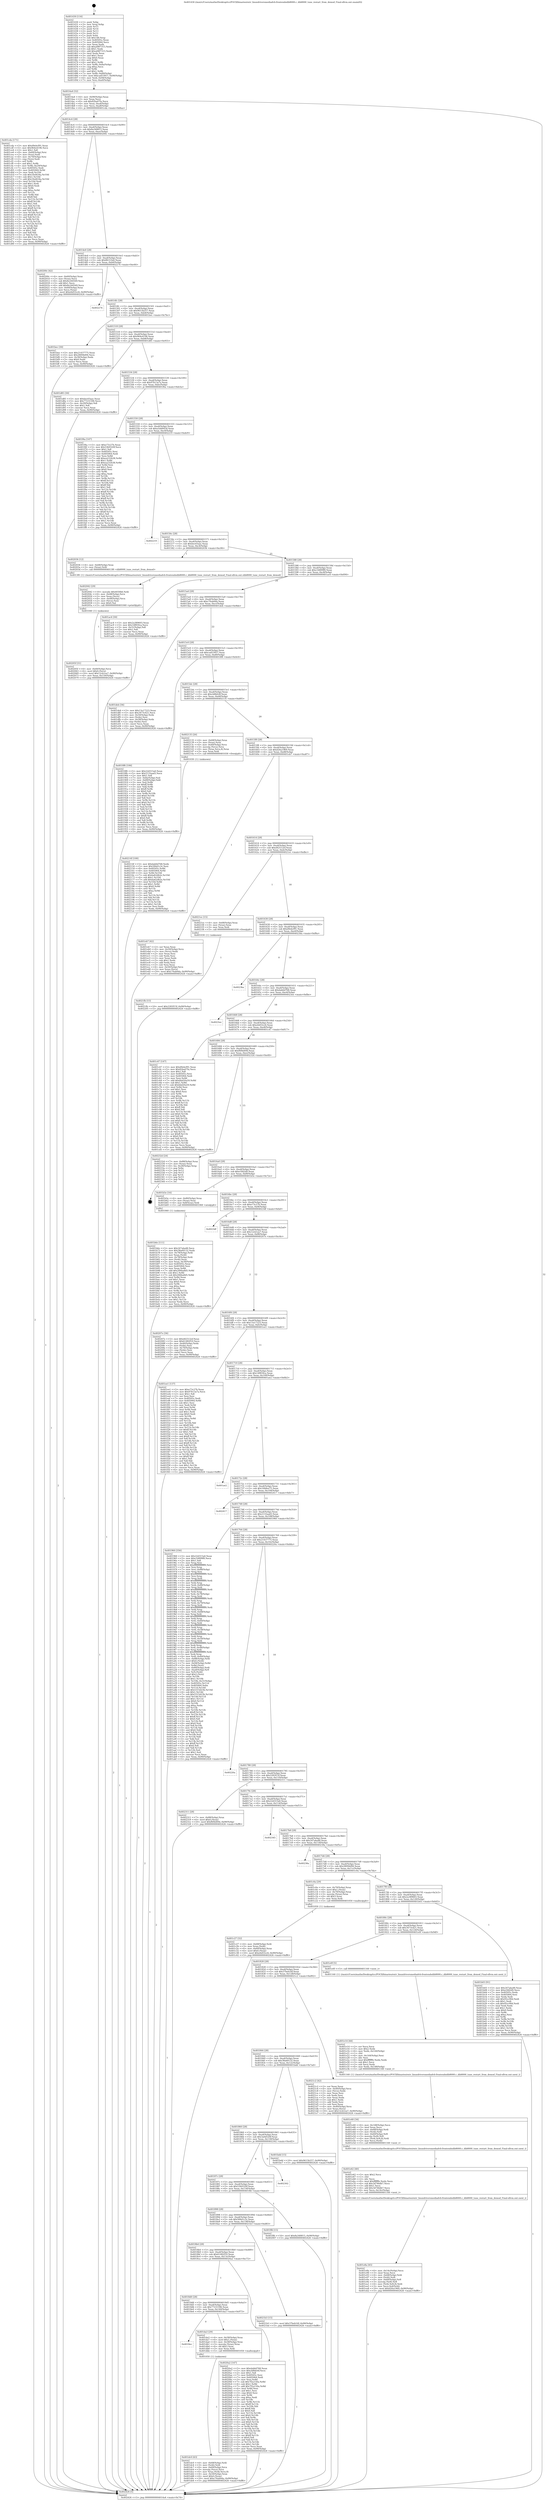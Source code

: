 digraph "0x401430" {
  label = "0x401430 (/mnt/c/Users/mathe/Desktop/tcc/POCII/binaries/extr_linuxdriversmediadvb-frontendsdib8000.c_dib8000_tune_restart_from_demod_Final-ollvm.out::main(0))"
  labelloc = "t"
  node[shape=record]

  Entry [label="",width=0.3,height=0.3,shape=circle,fillcolor=black,style=filled]
  "0x4014a4" [label="{
     0x4014a4 [32]\l
     | [instrs]\l
     &nbsp;&nbsp;0x4014a4 \<+6\>: mov -0x90(%rbp),%eax\l
     &nbsp;&nbsp;0x4014aa \<+2\>: mov %eax,%ecx\l
     &nbsp;&nbsp;0x4014ac \<+6\>: sub $0x82ba07fa,%ecx\l
     &nbsp;&nbsp;0x4014b2 \<+6\>: mov %eax,-0xa4(%rbp)\l
     &nbsp;&nbsp;0x4014b8 \<+6\>: mov %ecx,-0xa8(%rbp)\l
     &nbsp;&nbsp;0x4014be \<+6\>: je 0000000000401cda \<main+0x8aa\>\l
  }"]
  "0x401cda" [label="{
     0x401cda [171]\l
     | [instrs]\l
     &nbsp;&nbsp;0x401cda \<+5\>: mov $0xd9ebcf91,%eax\l
     &nbsp;&nbsp;0x401cdf \<+5\>: mov $0x964e4196,%ecx\l
     &nbsp;&nbsp;0x401ce4 \<+2\>: mov $0x1,%dl\l
     &nbsp;&nbsp;0x401ce6 \<+4\>: mov -0x60(%rbp),%rsi\l
     &nbsp;&nbsp;0x401cea \<+2\>: mov (%rsi),%edi\l
     &nbsp;&nbsp;0x401cec \<+4\>: mov -0x70(%rbp),%rsi\l
     &nbsp;&nbsp;0x401cf0 \<+2\>: cmp (%rsi),%edi\l
     &nbsp;&nbsp;0x401cf2 \<+4\>: setl %r8b\l
     &nbsp;&nbsp;0x401cf6 \<+4\>: and $0x1,%r8b\l
     &nbsp;&nbsp;0x401cfa \<+4\>: mov %r8b,-0x29(%rbp)\l
     &nbsp;&nbsp;0x401cfe \<+7\>: mov 0x40505c,%edi\l
     &nbsp;&nbsp;0x401d05 \<+8\>: mov 0x405064,%r9d\l
     &nbsp;&nbsp;0x401d0d \<+3\>: mov %edi,%r10d\l
     &nbsp;&nbsp;0x401d10 \<+7\>: sub $0x1fed434a,%r10d\l
     &nbsp;&nbsp;0x401d17 \<+4\>: sub $0x1,%r10d\l
     &nbsp;&nbsp;0x401d1b \<+7\>: add $0x1fed434a,%r10d\l
     &nbsp;&nbsp;0x401d22 \<+4\>: imul %r10d,%edi\l
     &nbsp;&nbsp;0x401d26 \<+3\>: and $0x1,%edi\l
     &nbsp;&nbsp;0x401d29 \<+3\>: cmp $0x0,%edi\l
     &nbsp;&nbsp;0x401d2c \<+4\>: sete %r8b\l
     &nbsp;&nbsp;0x401d30 \<+4\>: cmp $0xa,%r9d\l
     &nbsp;&nbsp;0x401d34 \<+4\>: setl %r11b\l
     &nbsp;&nbsp;0x401d38 \<+3\>: mov %r8b,%bl\l
     &nbsp;&nbsp;0x401d3b \<+3\>: xor $0xff,%bl\l
     &nbsp;&nbsp;0x401d3e \<+3\>: mov %r11b,%r14b\l
     &nbsp;&nbsp;0x401d41 \<+4\>: xor $0xff,%r14b\l
     &nbsp;&nbsp;0x401d45 \<+3\>: xor $0x1,%dl\l
     &nbsp;&nbsp;0x401d48 \<+3\>: mov %bl,%r15b\l
     &nbsp;&nbsp;0x401d4b \<+4\>: and $0xff,%r15b\l
     &nbsp;&nbsp;0x401d4f \<+3\>: and %dl,%r8b\l
     &nbsp;&nbsp;0x401d52 \<+3\>: mov %r14b,%r12b\l
     &nbsp;&nbsp;0x401d55 \<+4\>: and $0xff,%r12b\l
     &nbsp;&nbsp;0x401d59 \<+3\>: and %dl,%r11b\l
     &nbsp;&nbsp;0x401d5c \<+3\>: or %r8b,%r15b\l
     &nbsp;&nbsp;0x401d5f \<+3\>: or %r11b,%r12b\l
     &nbsp;&nbsp;0x401d62 \<+3\>: xor %r12b,%r15b\l
     &nbsp;&nbsp;0x401d65 \<+3\>: or %r14b,%bl\l
     &nbsp;&nbsp;0x401d68 \<+3\>: xor $0xff,%bl\l
     &nbsp;&nbsp;0x401d6b \<+3\>: or $0x1,%dl\l
     &nbsp;&nbsp;0x401d6e \<+2\>: and %dl,%bl\l
     &nbsp;&nbsp;0x401d70 \<+3\>: or %bl,%r15b\l
     &nbsp;&nbsp;0x401d73 \<+4\>: test $0x1,%r15b\l
     &nbsp;&nbsp;0x401d77 \<+3\>: cmovne %ecx,%eax\l
     &nbsp;&nbsp;0x401d7a \<+6\>: mov %eax,-0x90(%rbp)\l
     &nbsp;&nbsp;0x401d80 \<+5\>: jmp 0000000000402426 \<main+0xff6\>\l
  }"]
  "0x4014c4" [label="{
     0x4014c4 [28]\l
     | [instrs]\l
     &nbsp;&nbsp;0x4014c4 \<+5\>: jmp 00000000004014c9 \<main+0x99\>\l
     &nbsp;&nbsp;0x4014c9 \<+6\>: mov -0xa4(%rbp),%eax\l
     &nbsp;&nbsp;0x4014cf \<+5\>: sub $0x8a348815,%eax\l
     &nbsp;&nbsp;0x4014d4 \<+6\>: mov %eax,-0xac(%rbp)\l
     &nbsp;&nbsp;0x4014da \<+6\>: je 000000000040200c \<main+0xbdc\>\l
  }"]
  Exit [label="",width=0.3,height=0.3,shape=circle,fillcolor=black,style=filled,peripheries=2]
  "0x40200c" [label="{
     0x40200c [42]\l
     | [instrs]\l
     &nbsp;&nbsp;0x40200c \<+4\>: mov -0x60(%rbp),%rax\l
     &nbsp;&nbsp;0x402010 \<+2\>: mov (%rax),%ecx\l
     &nbsp;&nbsp;0x402012 \<+6\>: sub $0x8e244569,%ecx\l
     &nbsp;&nbsp;0x402018 \<+3\>: add $0x1,%ecx\l
     &nbsp;&nbsp;0x40201b \<+6\>: add $0x8e244569,%ecx\l
     &nbsp;&nbsp;0x402021 \<+4\>: mov -0x60(%rbp),%rax\l
     &nbsp;&nbsp;0x402025 \<+2\>: mov %ecx,(%rax)\l
     &nbsp;&nbsp;0x402027 \<+10\>: movl $0xe6d55cc6,-0x90(%rbp)\l
     &nbsp;&nbsp;0x402031 \<+5\>: jmp 0000000000402426 \<main+0xff6\>\l
  }"]
  "0x4014e0" [label="{
     0x4014e0 [28]\l
     | [instrs]\l
     &nbsp;&nbsp;0x4014e0 \<+5\>: jmp 00000000004014e5 \<main+0xb5\>\l
     &nbsp;&nbsp;0x4014e5 \<+6\>: mov -0xa4(%rbp),%eax\l
     &nbsp;&nbsp;0x4014eb \<+5\>: sub $0x8fc51fa0,%eax\l
     &nbsp;&nbsp;0x4014f0 \<+6\>: mov %eax,-0xb0(%rbp)\l
     &nbsp;&nbsp;0x4014f6 \<+6\>: je 0000000000402274 \<main+0xe44\>\l
  }"]
  "0x4021fb" [label="{
     0x4021fb [15]\l
     | [instrs]\l
     &nbsp;&nbsp;0x4021fb \<+10\>: movl $0x2283f15f,-0x90(%rbp)\l
     &nbsp;&nbsp;0x402205 \<+5\>: jmp 0000000000402426 \<main+0xff6\>\l
  }"]
  "0x402274" [label="{
     0x402274\l
  }", style=dashed]
  "0x4014fc" [label="{
     0x4014fc [28]\l
     | [instrs]\l
     &nbsp;&nbsp;0x4014fc \<+5\>: jmp 0000000000401501 \<main+0xd1\>\l
     &nbsp;&nbsp;0x401501 \<+6\>: mov -0xa4(%rbp),%eax\l
     &nbsp;&nbsp;0x401507 \<+5\>: sub $0x9615b257,%eax\l
     &nbsp;&nbsp;0x40150c \<+6\>: mov %eax,-0xb4(%rbp)\l
     &nbsp;&nbsp;0x401512 \<+6\>: je 0000000000401bec \<main+0x7bc\>\l
  }"]
  "0x40214f" [label="{
     0x40214f [100]\l
     | [instrs]\l
     &nbsp;&nbsp;0x40214f \<+5\>: mov $0xdab6d768,%edx\l
     &nbsp;&nbsp;0x402154 \<+5\>: mov $0x584d1c3c,%esi\l
     &nbsp;&nbsp;0x402159 \<+8\>: mov 0x40505c,%r8d\l
     &nbsp;&nbsp;0x402161 \<+8\>: mov 0x405064,%r9d\l
     &nbsp;&nbsp;0x402169 \<+3\>: mov %r8d,%r10d\l
     &nbsp;&nbsp;0x40216c \<+7\>: sub $0xba62db2e,%r10d\l
     &nbsp;&nbsp;0x402173 \<+4\>: sub $0x1,%r10d\l
     &nbsp;&nbsp;0x402177 \<+7\>: add $0xba62db2e,%r10d\l
     &nbsp;&nbsp;0x40217e \<+4\>: imul %r10d,%r8d\l
     &nbsp;&nbsp;0x402182 \<+4\>: and $0x1,%r8d\l
     &nbsp;&nbsp;0x402186 \<+4\>: cmp $0x0,%r8d\l
     &nbsp;&nbsp;0x40218a \<+4\>: sete %r11b\l
     &nbsp;&nbsp;0x40218e \<+4\>: cmp $0xa,%r9d\l
     &nbsp;&nbsp;0x402192 \<+3\>: setl %bl\l
     &nbsp;&nbsp;0x402195 \<+3\>: mov %r11b,%r14b\l
     &nbsp;&nbsp;0x402198 \<+3\>: and %bl,%r14b\l
     &nbsp;&nbsp;0x40219b \<+3\>: xor %bl,%r11b\l
     &nbsp;&nbsp;0x40219e \<+3\>: or %r11b,%r14b\l
     &nbsp;&nbsp;0x4021a1 \<+4\>: test $0x1,%r14b\l
     &nbsp;&nbsp;0x4021a5 \<+3\>: cmovne %esi,%edx\l
     &nbsp;&nbsp;0x4021a8 \<+6\>: mov %edx,-0x90(%rbp)\l
     &nbsp;&nbsp;0x4021ae \<+5\>: jmp 0000000000402426 \<main+0xff6\>\l
  }"]
  "0x401bec" [label="{
     0x401bec [30]\l
     | [instrs]\l
     &nbsp;&nbsp;0x401bec \<+5\>: mov $0x21437775,%eax\l
     &nbsp;&nbsp;0x401bf1 \<+5\>: mov $0x28094d94,%ecx\l
     &nbsp;&nbsp;0x401bf6 \<+3\>: mov -0x30(%rbp),%edx\l
     &nbsp;&nbsp;0x401bf9 \<+3\>: cmp $0x0,%edx\l
     &nbsp;&nbsp;0x401bfc \<+3\>: cmove %ecx,%eax\l
     &nbsp;&nbsp;0x401bff \<+6\>: mov %eax,-0x90(%rbp)\l
     &nbsp;&nbsp;0x401c05 \<+5\>: jmp 0000000000402426 \<main+0xff6\>\l
  }"]
  "0x401518" [label="{
     0x401518 [28]\l
     | [instrs]\l
     &nbsp;&nbsp;0x401518 \<+5\>: jmp 000000000040151d \<main+0xed\>\l
     &nbsp;&nbsp;0x40151d \<+6\>: mov -0xa4(%rbp),%eax\l
     &nbsp;&nbsp;0x401523 \<+5\>: sub $0x964e4196,%eax\l
     &nbsp;&nbsp;0x401528 \<+6\>: mov %eax,-0xb8(%rbp)\l
     &nbsp;&nbsp;0x40152e \<+6\>: je 0000000000401d85 \<main+0x955\>\l
  }"]
  "0x40205f" [label="{
     0x40205f [31]\l
     | [instrs]\l
     &nbsp;&nbsp;0x40205f \<+4\>: mov -0x40(%rbp),%rcx\l
     &nbsp;&nbsp;0x402063 \<+6\>: movl $0x0,(%rcx)\l
     &nbsp;&nbsp;0x402069 \<+10\>: movl $0x12cb1ea7,-0x90(%rbp)\l
     &nbsp;&nbsp;0x402073 \<+6\>: mov %eax,-0x150(%rbp)\l
     &nbsp;&nbsp;0x402079 \<+5\>: jmp 0000000000402426 \<main+0xff6\>\l
  }"]
  "0x401d85" [label="{
     0x401d85 [30]\l
     | [instrs]\l
     &nbsp;&nbsp;0x401d85 \<+5\>: mov $0xbec03aac,%eax\l
     &nbsp;&nbsp;0x401d8a \<+5\>: mov $0x77231596,%ecx\l
     &nbsp;&nbsp;0x401d8f \<+3\>: mov -0x29(%rbp),%dl\l
     &nbsp;&nbsp;0x401d92 \<+3\>: test $0x1,%dl\l
     &nbsp;&nbsp;0x401d95 \<+3\>: cmovne %ecx,%eax\l
     &nbsp;&nbsp;0x401d98 \<+6\>: mov %eax,-0x90(%rbp)\l
     &nbsp;&nbsp;0x401d9e \<+5\>: jmp 0000000000402426 \<main+0xff6\>\l
  }"]
  "0x401534" [label="{
     0x401534 [28]\l
     | [instrs]\l
     &nbsp;&nbsp;0x401534 \<+5\>: jmp 0000000000401539 \<main+0x109\>\l
     &nbsp;&nbsp;0x401539 \<+6\>: mov -0xa4(%rbp),%eax\l
     &nbsp;&nbsp;0x40153f \<+5\>: sub $0x97b13a7a,%eax\l
     &nbsp;&nbsp;0x401544 \<+6\>: mov %eax,-0xbc(%rbp)\l
     &nbsp;&nbsp;0x40154a \<+6\>: je 0000000000401f6a \<main+0xb3a\>\l
  }"]
  "0x402042" [label="{
     0x402042 [29]\l
     | [instrs]\l
     &nbsp;&nbsp;0x402042 \<+10\>: movabs $0x4030b6,%rdi\l
     &nbsp;&nbsp;0x40204c \<+4\>: mov -0x48(%rbp),%rcx\l
     &nbsp;&nbsp;0x402050 \<+2\>: mov %eax,(%rcx)\l
     &nbsp;&nbsp;0x402052 \<+4\>: mov -0x48(%rbp),%rcx\l
     &nbsp;&nbsp;0x402056 \<+2\>: mov (%rcx),%esi\l
     &nbsp;&nbsp;0x402058 \<+2\>: mov $0x0,%al\l
     &nbsp;&nbsp;0x40205a \<+5\>: call 0000000000401040 \<printf@plt\>\l
     | [calls]\l
     &nbsp;&nbsp;0x401040 \{1\} (unknown)\l
  }"]
  "0x401f6a" [label="{
     0x401f6a [147]\l
     | [instrs]\l
     &nbsp;&nbsp;0x401f6a \<+5\>: mov $0xe73c27b,%eax\l
     &nbsp;&nbsp;0x401f6f \<+5\>: mov $0x53b9320f,%ecx\l
     &nbsp;&nbsp;0x401f74 \<+2\>: mov $0x1,%dl\l
     &nbsp;&nbsp;0x401f76 \<+7\>: mov 0x40505c,%esi\l
     &nbsp;&nbsp;0x401f7d \<+7\>: mov 0x405064,%edi\l
     &nbsp;&nbsp;0x401f84 \<+3\>: mov %esi,%r8d\l
     &nbsp;&nbsp;0x401f87 \<+7\>: add $0xea232b38,%r8d\l
     &nbsp;&nbsp;0x401f8e \<+4\>: sub $0x1,%r8d\l
     &nbsp;&nbsp;0x401f92 \<+7\>: sub $0xea232b38,%r8d\l
     &nbsp;&nbsp;0x401f99 \<+4\>: imul %r8d,%esi\l
     &nbsp;&nbsp;0x401f9d \<+3\>: and $0x1,%esi\l
     &nbsp;&nbsp;0x401fa0 \<+3\>: cmp $0x0,%esi\l
     &nbsp;&nbsp;0x401fa3 \<+4\>: sete %r9b\l
     &nbsp;&nbsp;0x401fa7 \<+3\>: cmp $0xa,%edi\l
     &nbsp;&nbsp;0x401faa \<+4\>: setl %r10b\l
     &nbsp;&nbsp;0x401fae \<+3\>: mov %r9b,%r11b\l
     &nbsp;&nbsp;0x401fb1 \<+4\>: xor $0xff,%r11b\l
     &nbsp;&nbsp;0x401fb5 \<+3\>: mov %r10b,%bl\l
     &nbsp;&nbsp;0x401fb8 \<+3\>: xor $0xff,%bl\l
     &nbsp;&nbsp;0x401fbb \<+3\>: xor $0x1,%dl\l
     &nbsp;&nbsp;0x401fbe \<+3\>: mov %r11b,%r14b\l
     &nbsp;&nbsp;0x401fc1 \<+4\>: and $0xff,%r14b\l
     &nbsp;&nbsp;0x401fc5 \<+3\>: and %dl,%r9b\l
     &nbsp;&nbsp;0x401fc8 \<+3\>: mov %bl,%r15b\l
     &nbsp;&nbsp;0x401fcb \<+4\>: and $0xff,%r15b\l
     &nbsp;&nbsp;0x401fcf \<+3\>: and %dl,%r10b\l
     &nbsp;&nbsp;0x401fd2 \<+3\>: or %r9b,%r14b\l
     &nbsp;&nbsp;0x401fd5 \<+3\>: or %r10b,%r15b\l
     &nbsp;&nbsp;0x401fd8 \<+3\>: xor %r15b,%r14b\l
     &nbsp;&nbsp;0x401fdb \<+3\>: or %bl,%r11b\l
     &nbsp;&nbsp;0x401fde \<+4\>: xor $0xff,%r11b\l
     &nbsp;&nbsp;0x401fe2 \<+3\>: or $0x1,%dl\l
     &nbsp;&nbsp;0x401fe5 \<+3\>: and %dl,%r11b\l
     &nbsp;&nbsp;0x401fe8 \<+3\>: or %r11b,%r14b\l
     &nbsp;&nbsp;0x401feb \<+4\>: test $0x1,%r14b\l
     &nbsp;&nbsp;0x401fef \<+3\>: cmovne %ecx,%eax\l
     &nbsp;&nbsp;0x401ff2 \<+6\>: mov %eax,-0x90(%rbp)\l
     &nbsp;&nbsp;0x401ff8 \<+5\>: jmp 0000000000402426 \<main+0xff6\>\l
  }"]
  "0x401550" [label="{
     0x401550 [28]\l
     | [instrs]\l
     &nbsp;&nbsp;0x401550 \<+5\>: jmp 0000000000401555 \<main+0x125\>\l
     &nbsp;&nbsp;0x401555 \<+6\>: mov -0xa4(%rbp),%eax\l
     &nbsp;&nbsp;0x40155b \<+5\>: sub $0xa5dd043d,%eax\l
     &nbsp;&nbsp;0x401560 \<+6\>: mov %eax,-0xc0(%rbp)\l
     &nbsp;&nbsp;0x401566 \<+6\>: je 0000000000402219 \<main+0xde9\>\l
  }"]
  "0x401e8a" [label="{
     0x401e8a [45]\l
     | [instrs]\l
     &nbsp;&nbsp;0x401e8a \<+6\>: mov -0x14c(%rbp),%ecx\l
     &nbsp;&nbsp;0x401e90 \<+3\>: imul %eax,%ecx\l
     &nbsp;&nbsp;0x401e93 \<+4\>: mov -0x68(%rbp),%rdi\l
     &nbsp;&nbsp;0x401e97 \<+3\>: mov (%rdi),%rdi\l
     &nbsp;&nbsp;0x401e9a \<+4\>: mov -0x60(%rbp),%r8\l
     &nbsp;&nbsp;0x401e9e \<+3\>: movslq (%r8),%r8\l
     &nbsp;&nbsp;0x401ea1 \<+4\>: mov (%rdi,%r8,8),%rdi\l
     &nbsp;&nbsp;0x401ea5 \<+3\>: mov %ecx,0x4(%rdi)\l
     &nbsp;&nbsp;0x401ea8 \<+10\>: movl $0xd26a1969,-0x90(%rbp)\l
     &nbsp;&nbsp;0x401eb2 \<+5\>: jmp 0000000000402426 \<main+0xff6\>\l
  }"]
  "0x402219" [label="{
     0x402219\l
  }", style=dashed]
  "0x40156c" [label="{
     0x40156c [28]\l
     | [instrs]\l
     &nbsp;&nbsp;0x40156c \<+5\>: jmp 0000000000401571 \<main+0x141\>\l
     &nbsp;&nbsp;0x401571 \<+6\>: mov -0xa4(%rbp),%eax\l
     &nbsp;&nbsp;0x401577 \<+5\>: sub $0xbec03aac,%eax\l
     &nbsp;&nbsp;0x40157c \<+6\>: mov %eax,-0xc4(%rbp)\l
     &nbsp;&nbsp;0x401582 \<+6\>: je 0000000000402036 \<main+0xc06\>\l
  }"]
  "0x401e62" [label="{
     0x401e62 [40]\l
     | [instrs]\l
     &nbsp;&nbsp;0x401e62 \<+5\>: mov $0x2,%ecx\l
     &nbsp;&nbsp;0x401e67 \<+1\>: cltd\l
     &nbsp;&nbsp;0x401e68 \<+2\>: idiv %ecx\l
     &nbsp;&nbsp;0x401e6a \<+6\>: imul $0xfffffffe,%edx,%ecx\l
     &nbsp;&nbsp;0x401e70 \<+6\>: sub $0x3d746db7,%ecx\l
     &nbsp;&nbsp;0x401e76 \<+3\>: add $0x1,%ecx\l
     &nbsp;&nbsp;0x401e79 \<+6\>: add $0x3d746db7,%ecx\l
     &nbsp;&nbsp;0x401e7f \<+6\>: mov %ecx,-0x14c(%rbp)\l
     &nbsp;&nbsp;0x401e85 \<+5\>: call 0000000000401160 \<next_i\>\l
     | [calls]\l
     &nbsp;&nbsp;0x401160 \{1\} (/mnt/c/Users/mathe/Desktop/tcc/POCII/binaries/extr_linuxdriversmediadvb-frontendsdib8000.c_dib8000_tune_restart_from_demod_Final-ollvm.out::next_i)\l
  }"]
  "0x402036" [label="{
     0x402036 [12]\l
     | [instrs]\l
     &nbsp;&nbsp;0x402036 \<+4\>: mov -0x68(%rbp),%rax\l
     &nbsp;&nbsp;0x40203a \<+3\>: mov (%rax),%rdi\l
     &nbsp;&nbsp;0x40203d \<+5\>: call 00000000004013f0 \<dib8000_tune_restart_from_demod\>\l
     | [calls]\l
     &nbsp;&nbsp;0x4013f0 \{1\} (/mnt/c/Users/mathe/Desktop/tcc/POCII/binaries/extr_linuxdriversmediadvb-frontendsdib8000.c_dib8000_tune_restart_from_demod_Final-ollvm.out::dib8000_tune_restart_from_demod)\l
  }"]
  "0x401588" [label="{
     0x401588 [28]\l
     | [instrs]\l
     &nbsp;&nbsp;0x401588 \<+5\>: jmp 000000000040158d \<main+0x15d\>\l
     &nbsp;&nbsp;0x40158d \<+6\>: mov -0xa4(%rbp),%eax\l
     &nbsp;&nbsp;0x401593 \<+5\>: sub $0xc54899f0,%eax\l
     &nbsp;&nbsp;0x401598 \<+6\>: mov %eax,-0xc8(%rbp)\l
     &nbsp;&nbsp;0x40159e \<+6\>: je 0000000000401ac4 \<main+0x694\>\l
  }"]
  "0x401e40" [label="{
     0x401e40 [34]\l
     | [instrs]\l
     &nbsp;&nbsp;0x401e40 \<+6\>: mov -0x148(%rbp),%ecx\l
     &nbsp;&nbsp;0x401e46 \<+3\>: imul %eax,%ecx\l
     &nbsp;&nbsp;0x401e49 \<+4\>: mov -0x68(%rbp),%rdi\l
     &nbsp;&nbsp;0x401e4d \<+3\>: mov (%rdi),%rdi\l
     &nbsp;&nbsp;0x401e50 \<+4\>: mov -0x60(%rbp),%r8\l
     &nbsp;&nbsp;0x401e54 \<+3\>: movslq (%r8),%r8\l
     &nbsp;&nbsp;0x401e57 \<+4\>: mov (%rdi,%r8,8),%rdi\l
     &nbsp;&nbsp;0x401e5b \<+2\>: mov %ecx,(%rdi)\l
     &nbsp;&nbsp;0x401e5d \<+5\>: call 0000000000401160 \<next_i\>\l
     | [calls]\l
     &nbsp;&nbsp;0x401160 \{1\} (/mnt/c/Users/mathe/Desktop/tcc/POCII/binaries/extr_linuxdriversmediadvb-frontendsdib8000.c_dib8000_tune_restart_from_demod_Final-ollvm.out::next_i)\l
  }"]
  "0x401ac4" [label="{
     0x401ac4 [30]\l
     | [instrs]\l
     &nbsp;&nbsp;0x401ac4 \<+5\>: mov $0x2a389603,%eax\l
     &nbsp;&nbsp;0x401ac9 \<+5\>: mov $0x14f859ca,%ecx\l
     &nbsp;&nbsp;0x401ace \<+3\>: mov -0x31(%rbp),%dl\l
     &nbsp;&nbsp;0x401ad1 \<+3\>: test $0x1,%dl\l
     &nbsp;&nbsp;0x401ad4 \<+3\>: cmovne %ecx,%eax\l
     &nbsp;&nbsp;0x401ad7 \<+6\>: mov %eax,-0x90(%rbp)\l
     &nbsp;&nbsp;0x401add \<+5\>: jmp 0000000000402426 \<main+0xff6\>\l
  }"]
  "0x4015a4" [label="{
     0x4015a4 [28]\l
     | [instrs]\l
     &nbsp;&nbsp;0x4015a4 \<+5\>: jmp 00000000004015a9 \<main+0x179\>\l
     &nbsp;&nbsp;0x4015a9 \<+6\>: mov -0xa4(%rbp),%eax\l
     &nbsp;&nbsp;0x4015af \<+5\>: sub $0xc76ab0da,%eax\l
     &nbsp;&nbsp;0x4015b4 \<+6\>: mov %eax,-0xcc(%rbp)\l
     &nbsp;&nbsp;0x4015ba \<+6\>: je 0000000000401deb \<main+0x9bb\>\l
  }"]
  "0x401e14" [label="{
     0x401e14 [44]\l
     | [instrs]\l
     &nbsp;&nbsp;0x401e14 \<+2\>: xor %ecx,%ecx\l
     &nbsp;&nbsp;0x401e16 \<+5\>: mov $0x2,%edx\l
     &nbsp;&nbsp;0x401e1b \<+6\>: mov %edx,-0x144(%rbp)\l
     &nbsp;&nbsp;0x401e21 \<+1\>: cltd\l
     &nbsp;&nbsp;0x401e22 \<+6\>: mov -0x144(%rbp),%esi\l
     &nbsp;&nbsp;0x401e28 \<+2\>: idiv %esi\l
     &nbsp;&nbsp;0x401e2a \<+6\>: imul $0xfffffffe,%edx,%edx\l
     &nbsp;&nbsp;0x401e30 \<+3\>: sub $0x1,%ecx\l
     &nbsp;&nbsp;0x401e33 \<+2\>: sub %ecx,%edx\l
     &nbsp;&nbsp;0x401e35 \<+6\>: mov %edx,-0x148(%rbp)\l
     &nbsp;&nbsp;0x401e3b \<+5\>: call 0000000000401160 \<next_i\>\l
     | [calls]\l
     &nbsp;&nbsp;0x401160 \{1\} (/mnt/c/Users/mathe/Desktop/tcc/POCII/binaries/extr_linuxdriversmediadvb-frontendsdib8000.c_dib8000_tune_restart_from_demod_Final-ollvm.out::next_i)\l
  }"]
  "0x401deb" [label="{
     0x401deb [36]\l
     | [instrs]\l
     &nbsp;&nbsp;0x401deb \<+5\>: mov $0x13a17223,%eax\l
     &nbsp;&nbsp;0x401df0 \<+5\>: mov $0x3473c421,%ecx\l
     &nbsp;&nbsp;0x401df5 \<+4\>: mov -0x50(%rbp),%rdx\l
     &nbsp;&nbsp;0x401df9 \<+2\>: mov (%rdx),%esi\l
     &nbsp;&nbsp;0x401dfb \<+4\>: mov -0x58(%rbp),%rdx\l
     &nbsp;&nbsp;0x401dff \<+2\>: cmp (%rdx),%esi\l
     &nbsp;&nbsp;0x401e01 \<+3\>: cmovl %ecx,%eax\l
     &nbsp;&nbsp;0x401e04 \<+6\>: mov %eax,-0x90(%rbp)\l
     &nbsp;&nbsp;0x401e0a \<+5\>: jmp 0000000000402426 \<main+0xff6\>\l
  }"]
  "0x4015c0" [label="{
     0x4015c0 [28]\l
     | [instrs]\l
     &nbsp;&nbsp;0x4015c0 \<+5\>: jmp 00000000004015c5 \<main+0x195\>\l
     &nbsp;&nbsp;0x4015c5 \<+6\>: mov -0xa4(%rbp),%eax\l
     &nbsp;&nbsp;0x4015cb \<+5\>: sub $0xcad53957,%eax\l
     &nbsp;&nbsp;0x4015d0 \<+6\>: mov %eax,-0xd0(%rbp)\l
     &nbsp;&nbsp;0x4015d6 \<+6\>: je 00000000004018f6 \<main+0x4c6\>\l
  }"]
  "0x401dc0" [label="{
     0x401dc0 [43]\l
     | [instrs]\l
     &nbsp;&nbsp;0x401dc0 \<+4\>: mov -0x68(%rbp),%rdi\l
     &nbsp;&nbsp;0x401dc4 \<+3\>: mov (%rdi),%rdi\l
     &nbsp;&nbsp;0x401dc7 \<+4\>: mov -0x60(%rbp),%rcx\l
     &nbsp;&nbsp;0x401dcb \<+3\>: movslq (%rcx),%rcx\l
     &nbsp;&nbsp;0x401dce \<+4\>: mov %rax,(%rdi,%rcx,8)\l
     &nbsp;&nbsp;0x401dd2 \<+4\>: mov -0x50(%rbp),%rax\l
     &nbsp;&nbsp;0x401dd6 \<+6\>: movl $0x0,(%rax)\l
     &nbsp;&nbsp;0x401ddc \<+10\>: movl $0xc76ab0da,-0x90(%rbp)\l
     &nbsp;&nbsp;0x401de6 \<+5\>: jmp 0000000000402426 \<main+0xff6\>\l
  }"]
  "0x4018f6" [label="{
     0x4018f6 [106]\l
     | [instrs]\l
     &nbsp;&nbsp;0x4018f6 \<+5\>: mov $0x22d315a0,%eax\l
     &nbsp;&nbsp;0x4018fb \<+5\>: mov $0x2133aad3,%ecx\l
     &nbsp;&nbsp;0x401900 \<+2\>: mov $0x1,%dl\l
     &nbsp;&nbsp;0x401902 \<+7\>: mov -0x8a(%rbp),%sil\l
     &nbsp;&nbsp;0x401909 \<+7\>: mov -0x89(%rbp),%dil\l
     &nbsp;&nbsp;0x401910 \<+3\>: mov %sil,%r8b\l
     &nbsp;&nbsp;0x401913 \<+4\>: xor $0xff,%r8b\l
     &nbsp;&nbsp;0x401917 \<+3\>: mov %dil,%r9b\l
     &nbsp;&nbsp;0x40191a \<+4\>: xor $0xff,%r9b\l
     &nbsp;&nbsp;0x40191e \<+3\>: xor $0x0,%dl\l
     &nbsp;&nbsp;0x401921 \<+3\>: mov %r8b,%r10b\l
     &nbsp;&nbsp;0x401924 \<+4\>: and $0x0,%r10b\l
     &nbsp;&nbsp;0x401928 \<+3\>: and %dl,%sil\l
     &nbsp;&nbsp;0x40192b \<+3\>: mov %r9b,%r11b\l
     &nbsp;&nbsp;0x40192e \<+4\>: and $0x0,%r11b\l
     &nbsp;&nbsp;0x401932 \<+3\>: and %dl,%dil\l
     &nbsp;&nbsp;0x401935 \<+3\>: or %sil,%r10b\l
     &nbsp;&nbsp;0x401938 \<+3\>: or %dil,%r11b\l
     &nbsp;&nbsp;0x40193b \<+3\>: xor %r11b,%r10b\l
     &nbsp;&nbsp;0x40193e \<+3\>: or %r9b,%r8b\l
     &nbsp;&nbsp;0x401941 \<+4\>: xor $0xff,%r8b\l
     &nbsp;&nbsp;0x401945 \<+3\>: or $0x0,%dl\l
     &nbsp;&nbsp;0x401948 \<+3\>: and %dl,%r8b\l
     &nbsp;&nbsp;0x40194b \<+3\>: or %r8b,%r10b\l
     &nbsp;&nbsp;0x40194e \<+4\>: test $0x1,%r10b\l
     &nbsp;&nbsp;0x401952 \<+3\>: cmovne %ecx,%eax\l
     &nbsp;&nbsp;0x401955 \<+6\>: mov %eax,-0x90(%rbp)\l
     &nbsp;&nbsp;0x40195b \<+5\>: jmp 0000000000402426 \<main+0xff6\>\l
  }"]
  "0x4015dc" [label="{
     0x4015dc [28]\l
     | [instrs]\l
     &nbsp;&nbsp;0x4015dc \<+5\>: jmp 00000000004015e1 \<main+0x1b1\>\l
     &nbsp;&nbsp;0x4015e1 \<+6\>: mov -0xa4(%rbp),%eax\l
     &nbsp;&nbsp;0x4015e7 \<+5\>: sub $0xcb8bfc6f,%eax\l
     &nbsp;&nbsp;0x4015ec \<+6\>: mov %eax,-0xd4(%rbp)\l
     &nbsp;&nbsp;0x4015f2 \<+6\>: je 0000000000402135 \<main+0xd05\>\l
  }"]
  "0x402426" [label="{
     0x402426 [5]\l
     | [instrs]\l
     &nbsp;&nbsp;0x402426 \<+5\>: jmp 00000000004014a4 \<main+0x74\>\l
  }"]
  "0x401430" [label="{
     0x401430 [116]\l
     | [instrs]\l
     &nbsp;&nbsp;0x401430 \<+1\>: push %rbp\l
     &nbsp;&nbsp;0x401431 \<+3\>: mov %rsp,%rbp\l
     &nbsp;&nbsp;0x401434 \<+2\>: push %r15\l
     &nbsp;&nbsp;0x401436 \<+2\>: push %r14\l
     &nbsp;&nbsp;0x401438 \<+2\>: push %r13\l
     &nbsp;&nbsp;0x40143a \<+2\>: push %r12\l
     &nbsp;&nbsp;0x40143c \<+1\>: push %rbx\l
     &nbsp;&nbsp;0x40143d \<+7\>: sub $0x148,%rsp\l
     &nbsp;&nbsp;0x401444 \<+7\>: mov 0x40505c,%eax\l
     &nbsp;&nbsp;0x40144b \<+7\>: mov 0x405064,%ecx\l
     &nbsp;&nbsp;0x401452 \<+2\>: mov %eax,%edx\l
     &nbsp;&nbsp;0x401454 \<+6\>: sub $0xa08f7315,%edx\l
     &nbsp;&nbsp;0x40145a \<+3\>: sub $0x1,%edx\l
     &nbsp;&nbsp;0x40145d \<+6\>: add $0xa08f7315,%edx\l
     &nbsp;&nbsp;0x401463 \<+3\>: imul %edx,%eax\l
     &nbsp;&nbsp;0x401466 \<+3\>: and $0x1,%eax\l
     &nbsp;&nbsp;0x401469 \<+3\>: cmp $0x0,%eax\l
     &nbsp;&nbsp;0x40146c \<+4\>: sete %r8b\l
     &nbsp;&nbsp;0x401470 \<+4\>: and $0x1,%r8b\l
     &nbsp;&nbsp;0x401474 \<+7\>: mov %r8b,-0x8a(%rbp)\l
     &nbsp;&nbsp;0x40147b \<+3\>: cmp $0xa,%ecx\l
     &nbsp;&nbsp;0x40147e \<+4\>: setl %r8b\l
     &nbsp;&nbsp;0x401482 \<+4\>: and $0x1,%r8b\l
     &nbsp;&nbsp;0x401486 \<+7\>: mov %r8b,-0x89(%rbp)\l
     &nbsp;&nbsp;0x40148d \<+10\>: movl $0xcad53957,-0x90(%rbp)\l
     &nbsp;&nbsp;0x401497 \<+6\>: mov %edi,-0x94(%rbp)\l
     &nbsp;&nbsp;0x40149d \<+7\>: mov %rsi,-0xa0(%rbp)\l
  }"]
  "0x4018ec" [label="{
     0x4018ec\l
  }", style=dashed]
  "0x402135" [label="{
     0x402135 [26]\l
     | [instrs]\l
     &nbsp;&nbsp;0x402135 \<+4\>: mov -0x68(%rbp),%rax\l
     &nbsp;&nbsp;0x402139 \<+3\>: mov (%rax),%rax\l
     &nbsp;&nbsp;0x40213c \<+4\>: mov -0x40(%rbp),%rcx\l
     &nbsp;&nbsp;0x402140 \<+3\>: movslq (%rcx),%rcx\l
     &nbsp;&nbsp;0x402143 \<+4\>: mov (%rax,%rcx,8),%rax\l
     &nbsp;&nbsp;0x402147 \<+3\>: mov %rax,%rdi\l
     &nbsp;&nbsp;0x40214a \<+5\>: call 0000000000401030 \<free@plt\>\l
     | [calls]\l
     &nbsp;&nbsp;0x401030 \{1\} (unknown)\l
  }"]
  "0x4015f8" [label="{
     0x4015f8 [28]\l
     | [instrs]\l
     &nbsp;&nbsp;0x4015f8 \<+5\>: jmp 00000000004015fd \<main+0x1cd\>\l
     &nbsp;&nbsp;0x4015fd \<+6\>: mov -0xa4(%rbp),%eax\l
     &nbsp;&nbsp;0x401603 \<+5\>: sub $0xd26a1969,%eax\l
     &nbsp;&nbsp;0x401608 \<+6\>: mov %eax,-0xd8(%rbp)\l
     &nbsp;&nbsp;0x40160e \<+6\>: je 0000000000401eb7 \<main+0xa87\>\l
  }"]
  "0x401da3" [label="{
     0x401da3 [29]\l
     | [instrs]\l
     &nbsp;&nbsp;0x401da3 \<+4\>: mov -0x58(%rbp),%rax\l
     &nbsp;&nbsp;0x401da7 \<+6\>: movl $0x1,(%rax)\l
     &nbsp;&nbsp;0x401dad \<+4\>: mov -0x58(%rbp),%rax\l
     &nbsp;&nbsp;0x401db1 \<+3\>: movslq (%rax),%rax\l
     &nbsp;&nbsp;0x401db4 \<+4\>: shl $0x3,%rax\l
     &nbsp;&nbsp;0x401db8 \<+3\>: mov %rax,%rdi\l
     &nbsp;&nbsp;0x401dbb \<+5\>: call 0000000000401050 \<malloc@plt\>\l
     | [calls]\l
     &nbsp;&nbsp;0x401050 \{1\} (unknown)\l
  }"]
  "0x401eb7" [label="{
     0x401eb7 [42]\l
     | [instrs]\l
     &nbsp;&nbsp;0x401eb7 \<+2\>: xor %eax,%eax\l
     &nbsp;&nbsp;0x401eb9 \<+4\>: mov -0x50(%rbp),%rcx\l
     &nbsp;&nbsp;0x401ebd \<+2\>: mov (%rcx),%edx\l
     &nbsp;&nbsp;0x401ebf \<+2\>: mov %eax,%esi\l
     &nbsp;&nbsp;0x401ec1 \<+2\>: sub %edx,%esi\l
     &nbsp;&nbsp;0x401ec3 \<+2\>: mov %eax,%edx\l
     &nbsp;&nbsp;0x401ec5 \<+3\>: sub $0x1,%edx\l
     &nbsp;&nbsp;0x401ec8 \<+2\>: add %edx,%esi\l
     &nbsp;&nbsp;0x401eca \<+2\>: sub %esi,%eax\l
     &nbsp;&nbsp;0x401ecc \<+4\>: mov -0x50(%rbp),%rcx\l
     &nbsp;&nbsp;0x401ed0 \<+2\>: mov %eax,(%rcx)\l
     &nbsp;&nbsp;0x401ed2 \<+10\>: movl $0xc76ab0da,-0x90(%rbp)\l
     &nbsp;&nbsp;0x401edc \<+5\>: jmp 0000000000402426 \<main+0xff6\>\l
  }"]
  "0x401614" [label="{
     0x401614 [28]\l
     | [instrs]\l
     &nbsp;&nbsp;0x401614 \<+5\>: jmp 0000000000401619 \<main+0x1e9\>\l
     &nbsp;&nbsp;0x401619 \<+6\>: mov -0xa4(%rbp),%eax\l
     &nbsp;&nbsp;0x40161f \<+5\>: sub $0xd42512ef,%eax\l
     &nbsp;&nbsp;0x401624 \<+6\>: mov %eax,-0xdc(%rbp)\l
     &nbsp;&nbsp;0x40162a \<+6\>: je 00000000004021ec \<main+0xdbc\>\l
  }"]
  "0x4018d0" [label="{
     0x4018d0 [28]\l
     | [instrs]\l
     &nbsp;&nbsp;0x4018d0 \<+5\>: jmp 00000000004018d5 \<main+0x4a5\>\l
     &nbsp;&nbsp;0x4018d5 \<+6\>: mov -0xa4(%rbp),%eax\l
     &nbsp;&nbsp;0x4018db \<+5\>: sub $0x77231596,%eax\l
     &nbsp;&nbsp;0x4018e0 \<+6\>: mov %eax,-0x140(%rbp)\l
     &nbsp;&nbsp;0x4018e6 \<+6\>: je 0000000000401da3 \<main+0x973\>\l
  }"]
  "0x4021ec" [label="{
     0x4021ec [15]\l
     | [instrs]\l
     &nbsp;&nbsp;0x4021ec \<+4\>: mov -0x68(%rbp),%rax\l
     &nbsp;&nbsp;0x4021f0 \<+3\>: mov (%rax),%rax\l
     &nbsp;&nbsp;0x4021f3 \<+3\>: mov %rax,%rdi\l
     &nbsp;&nbsp;0x4021f6 \<+5\>: call 0000000000401030 \<free@plt\>\l
     | [calls]\l
     &nbsp;&nbsp;0x401030 \{1\} (unknown)\l
  }"]
  "0x401630" [label="{
     0x401630 [28]\l
     | [instrs]\l
     &nbsp;&nbsp;0x401630 \<+5\>: jmp 0000000000401635 \<main+0x205\>\l
     &nbsp;&nbsp;0x401635 \<+6\>: mov -0xa4(%rbp),%eax\l
     &nbsp;&nbsp;0x40163b \<+5\>: sub $0xd9ebcf91,%eax\l
     &nbsp;&nbsp;0x401640 \<+6\>: mov %eax,-0xe0(%rbp)\l
     &nbsp;&nbsp;0x401646 \<+6\>: je 00000000004023ba \<main+0xf8a\>\l
  }"]
  "0x4020a2" [label="{
     0x4020a2 [147]\l
     | [instrs]\l
     &nbsp;&nbsp;0x4020a2 \<+5\>: mov $0xdab6d768,%eax\l
     &nbsp;&nbsp;0x4020a7 \<+5\>: mov $0xcb8bfc6f,%ecx\l
     &nbsp;&nbsp;0x4020ac \<+2\>: mov $0x1,%dl\l
     &nbsp;&nbsp;0x4020ae \<+7\>: mov 0x40505c,%esi\l
     &nbsp;&nbsp;0x4020b5 \<+7\>: mov 0x405064,%edi\l
     &nbsp;&nbsp;0x4020bc \<+3\>: mov %esi,%r8d\l
     &nbsp;&nbsp;0x4020bf \<+7\>: sub $0x7f2a150a,%r8d\l
     &nbsp;&nbsp;0x4020c6 \<+4\>: sub $0x1,%r8d\l
     &nbsp;&nbsp;0x4020ca \<+7\>: add $0x7f2a150a,%r8d\l
     &nbsp;&nbsp;0x4020d1 \<+4\>: imul %r8d,%esi\l
     &nbsp;&nbsp;0x4020d5 \<+3\>: and $0x1,%esi\l
     &nbsp;&nbsp;0x4020d8 \<+3\>: cmp $0x0,%esi\l
     &nbsp;&nbsp;0x4020db \<+4\>: sete %r9b\l
     &nbsp;&nbsp;0x4020df \<+3\>: cmp $0xa,%edi\l
     &nbsp;&nbsp;0x4020e2 \<+4\>: setl %r10b\l
     &nbsp;&nbsp;0x4020e6 \<+3\>: mov %r9b,%r11b\l
     &nbsp;&nbsp;0x4020e9 \<+4\>: xor $0xff,%r11b\l
     &nbsp;&nbsp;0x4020ed \<+3\>: mov %r10b,%bl\l
     &nbsp;&nbsp;0x4020f0 \<+3\>: xor $0xff,%bl\l
     &nbsp;&nbsp;0x4020f3 \<+3\>: xor $0x0,%dl\l
     &nbsp;&nbsp;0x4020f6 \<+3\>: mov %r11b,%r14b\l
     &nbsp;&nbsp;0x4020f9 \<+4\>: and $0x0,%r14b\l
     &nbsp;&nbsp;0x4020fd \<+3\>: and %dl,%r9b\l
     &nbsp;&nbsp;0x402100 \<+3\>: mov %bl,%r15b\l
     &nbsp;&nbsp;0x402103 \<+4\>: and $0x0,%r15b\l
     &nbsp;&nbsp;0x402107 \<+3\>: and %dl,%r10b\l
     &nbsp;&nbsp;0x40210a \<+3\>: or %r9b,%r14b\l
     &nbsp;&nbsp;0x40210d \<+3\>: or %r10b,%r15b\l
     &nbsp;&nbsp;0x402110 \<+3\>: xor %r15b,%r14b\l
     &nbsp;&nbsp;0x402113 \<+3\>: or %bl,%r11b\l
     &nbsp;&nbsp;0x402116 \<+4\>: xor $0xff,%r11b\l
     &nbsp;&nbsp;0x40211a \<+3\>: or $0x0,%dl\l
     &nbsp;&nbsp;0x40211d \<+3\>: and %dl,%r11b\l
     &nbsp;&nbsp;0x402120 \<+3\>: or %r11b,%r14b\l
     &nbsp;&nbsp;0x402123 \<+4\>: test $0x1,%r14b\l
     &nbsp;&nbsp;0x402127 \<+3\>: cmovne %ecx,%eax\l
     &nbsp;&nbsp;0x40212a \<+6\>: mov %eax,-0x90(%rbp)\l
     &nbsp;&nbsp;0x402130 \<+5\>: jmp 0000000000402426 \<main+0xff6\>\l
  }"]
  "0x4023ba" [label="{
     0x4023ba\l
  }", style=dashed]
  "0x40164c" [label="{
     0x40164c [28]\l
     | [instrs]\l
     &nbsp;&nbsp;0x40164c \<+5\>: jmp 0000000000401651 \<main+0x221\>\l
     &nbsp;&nbsp;0x401651 \<+6\>: mov -0xa4(%rbp),%eax\l
     &nbsp;&nbsp;0x401657 \<+5\>: sub $0xdab6d768,%eax\l
     &nbsp;&nbsp;0x40165c \<+6\>: mov %eax,-0xe4(%rbp)\l
     &nbsp;&nbsp;0x401662 \<+6\>: je 00000000004023ee \<main+0xfbe\>\l
  }"]
  "0x4018b4" [label="{
     0x4018b4 [28]\l
     | [instrs]\l
     &nbsp;&nbsp;0x4018b4 \<+5\>: jmp 00000000004018b9 \<main+0x489\>\l
     &nbsp;&nbsp;0x4018b9 \<+6\>: mov -0xa4(%rbp),%eax\l
     &nbsp;&nbsp;0x4018bf \<+5\>: sub $0x61482f10,%eax\l
     &nbsp;&nbsp;0x4018c4 \<+6\>: mov %eax,-0x13c(%rbp)\l
     &nbsp;&nbsp;0x4018ca \<+6\>: je 00000000004020a2 \<main+0xc72\>\l
  }"]
  "0x4023ee" [label="{
     0x4023ee\l
  }", style=dashed]
  "0x401668" [label="{
     0x401668 [28]\l
     | [instrs]\l
     &nbsp;&nbsp;0x401668 \<+5\>: jmp 000000000040166d \<main+0x23d\>\l
     &nbsp;&nbsp;0x40166d \<+6\>: mov -0xa4(%rbp),%eax\l
     &nbsp;&nbsp;0x401673 \<+5\>: sub $0xe6d55cc6,%eax\l
     &nbsp;&nbsp;0x401678 \<+6\>: mov %eax,-0xe8(%rbp)\l
     &nbsp;&nbsp;0x40167e \<+6\>: je 0000000000401c47 \<main+0x817\>\l
  }"]
  "0x4021b3" [label="{
     0x4021b3 [15]\l
     | [instrs]\l
     &nbsp;&nbsp;0x4021b3 \<+10\>: movl $0x37beb16f,-0x90(%rbp)\l
     &nbsp;&nbsp;0x4021bd \<+5\>: jmp 0000000000402426 \<main+0xff6\>\l
  }"]
  "0x401c47" [label="{
     0x401c47 [147]\l
     | [instrs]\l
     &nbsp;&nbsp;0x401c47 \<+5\>: mov $0xd9ebcf91,%eax\l
     &nbsp;&nbsp;0x401c4c \<+5\>: mov $0x82ba07fa,%ecx\l
     &nbsp;&nbsp;0x401c51 \<+2\>: mov $0x1,%dl\l
     &nbsp;&nbsp;0x401c53 \<+7\>: mov 0x40505c,%esi\l
     &nbsp;&nbsp;0x401c5a \<+7\>: mov 0x405064,%edi\l
     &nbsp;&nbsp;0x401c61 \<+3\>: mov %esi,%r8d\l
     &nbsp;&nbsp;0x401c64 \<+7\>: add $0xbbd20a59,%r8d\l
     &nbsp;&nbsp;0x401c6b \<+4\>: sub $0x1,%r8d\l
     &nbsp;&nbsp;0x401c6f \<+7\>: sub $0xbbd20a59,%r8d\l
     &nbsp;&nbsp;0x401c76 \<+4\>: imul %r8d,%esi\l
     &nbsp;&nbsp;0x401c7a \<+3\>: and $0x1,%esi\l
     &nbsp;&nbsp;0x401c7d \<+3\>: cmp $0x0,%esi\l
     &nbsp;&nbsp;0x401c80 \<+4\>: sete %r9b\l
     &nbsp;&nbsp;0x401c84 \<+3\>: cmp $0xa,%edi\l
     &nbsp;&nbsp;0x401c87 \<+4\>: setl %r10b\l
     &nbsp;&nbsp;0x401c8b \<+3\>: mov %r9b,%r11b\l
     &nbsp;&nbsp;0x401c8e \<+4\>: xor $0xff,%r11b\l
     &nbsp;&nbsp;0x401c92 \<+3\>: mov %r10b,%bl\l
     &nbsp;&nbsp;0x401c95 \<+3\>: xor $0xff,%bl\l
     &nbsp;&nbsp;0x401c98 \<+3\>: xor $0x0,%dl\l
     &nbsp;&nbsp;0x401c9b \<+3\>: mov %r11b,%r14b\l
     &nbsp;&nbsp;0x401c9e \<+4\>: and $0x0,%r14b\l
     &nbsp;&nbsp;0x401ca2 \<+3\>: and %dl,%r9b\l
     &nbsp;&nbsp;0x401ca5 \<+3\>: mov %bl,%r15b\l
     &nbsp;&nbsp;0x401ca8 \<+4\>: and $0x0,%r15b\l
     &nbsp;&nbsp;0x401cac \<+3\>: and %dl,%r10b\l
     &nbsp;&nbsp;0x401caf \<+3\>: or %r9b,%r14b\l
     &nbsp;&nbsp;0x401cb2 \<+3\>: or %r10b,%r15b\l
     &nbsp;&nbsp;0x401cb5 \<+3\>: xor %r15b,%r14b\l
     &nbsp;&nbsp;0x401cb8 \<+3\>: or %bl,%r11b\l
     &nbsp;&nbsp;0x401cbb \<+4\>: xor $0xff,%r11b\l
     &nbsp;&nbsp;0x401cbf \<+3\>: or $0x0,%dl\l
     &nbsp;&nbsp;0x401cc2 \<+3\>: and %dl,%r11b\l
     &nbsp;&nbsp;0x401cc5 \<+3\>: or %r11b,%r14b\l
     &nbsp;&nbsp;0x401cc8 \<+4\>: test $0x1,%r14b\l
     &nbsp;&nbsp;0x401ccc \<+3\>: cmovne %ecx,%eax\l
     &nbsp;&nbsp;0x401ccf \<+6\>: mov %eax,-0x90(%rbp)\l
     &nbsp;&nbsp;0x401cd5 \<+5\>: jmp 0000000000402426 \<main+0xff6\>\l
  }"]
  "0x401684" [label="{
     0x401684 [28]\l
     | [instrs]\l
     &nbsp;&nbsp;0x401684 \<+5\>: jmp 0000000000401689 \<main+0x259\>\l
     &nbsp;&nbsp;0x401689 \<+6\>: mov -0xa4(%rbp),%eax\l
     &nbsp;&nbsp;0x40168f \<+5\>: sub $0xf6f4d49d,%eax\l
     &nbsp;&nbsp;0x401694 \<+6\>: mov %eax,-0xec(%rbp)\l
     &nbsp;&nbsp;0x40169a \<+6\>: je 000000000040232d \<main+0xefd\>\l
  }"]
  "0x401898" [label="{
     0x401898 [28]\l
     | [instrs]\l
     &nbsp;&nbsp;0x401898 \<+5\>: jmp 000000000040189d \<main+0x46d\>\l
     &nbsp;&nbsp;0x40189d \<+6\>: mov -0xa4(%rbp),%eax\l
     &nbsp;&nbsp;0x4018a3 \<+5\>: sub $0x584d1c3c,%eax\l
     &nbsp;&nbsp;0x4018a8 \<+6\>: mov %eax,-0x138(%rbp)\l
     &nbsp;&nbsp;0x4018ae \<+6\>: je 00000000004021b3 \<main+0xd83\>\l
  }"]
  "0x40232d" [label="{
     0x40232d [24]\l
     | [instrs]\l
     &nbsp;&nbsp;0x40232d \<+7\>: mov -0x88(%rbp),%rax\l
     &nbsp;&nbsp;0x402334 \<+2\>: mov (%rax),%eax\l
     &nbsp;&nbsp;0x402336 \<+4\>: lea -0x28(%rbp),%rsp\l
     &nbsp;&nbsp;0x40233a \<+1\>: pop %rbx\l
     &nbsp;&nbsp;0x40233b \<+2\>: pop %r12\l
     &nbsp;&nbsp;0x40233d \<+2\>: pop %r13\l
     &nbsp;&nbsp;0x40233f \<+2\>: pop %r14\l
     &nbsp;&nbsp;0x402341 \<+2\>: pop %r15\l
     &nbsp;&nbsp;0x402343 \<+1\>: pop %rbp\l
     &nbsp;&nbsp;0x402344 \<+1\>: ret\l
  }"]
  "0x4016a0" [label="{
     0x4016a0 [28]\l
     | [instrs]\l
     &nbsp;&nbsp;0x4016a0 \<+5\>: jmp 00000000004016a5 \<main+0x275\>\l
     &nbsp;&nbsp;0x4016a5 \<+6\>: mov -0xa4(%rbp),%eax\l
     &nbsp;&nbsp;0x4016ab \<+5\>: sub $0xe5fd2d9,%eax\l
     &nbsp;&nbsp;0x4016b0 \<+6\>: mov %eax,-0xf0(%rbp)\l
     &nbsp;&nbsp;0x4016b6 \<+6\>: je 0000000000401b5e \<main+0x72e\>\l
  }"]
  "0x401ffd" [label="{
     0x401ffd [15]\l
     | [instrs]\l
     &nbsp;&nbsp;0x401ffd \<+10\>: movl $0x8a348815,-0x90(%rbp)\l
     &nbsp;&nbsp;0x402007 \<+5\>: jmp 0000000000402426 \<main+0xff6\>\l
  }"]
  "0x401b5e" [label="{
     0x401b5e [16]\l
     | [instrs]\l
     &nbsp;&nbsp;0x401b5e \<+4\>: mov -0x80(%rbp),%rax\l
     &nbsp;&nbsp;0x401b62 \<+3\>: mov (%rax),%rax\l
     &nbsp;&nbsp;0x401b65 \<+4\>: mov 0x8(%rax),%rdi\l
     &nbsp;&nbsp;0x401b69 \<+5\>: call 0000000000401060 \<atoi@plt\>\l
     | [calls]\l
     &nbsp;&nbsp;0x401060 \{1\} (unknown)\l
  }"]
  "0x4016bc" [label="{
     0x4016bc [28]\l
     | [instrs]\l
     &nbsp;&nbsp;0x4016bc \<+5\>: jmp 00000000004016c1 \<main+0x291\>\l
     &nbsp;&nbsp;0x4016c1 \<+6\>: mov -0xa4(%rbp),%eax\l
     &nbsp;&nbsp;0x4016c7 \<+5\>: sub $0xe73c27b,%eax\l
     &nbsp;&nbsp;0x4016cc \<+6\>: mov %eax,-0xf4(%rbp)\l
     &nbsp;&nbsp;0x4016d2 \<+6\>: je 00000000004023df \<main+0xfaf\>\l
  }"]
  "0x40187c" [label="{
     0x40187c [28]\l
     | [instrs]\l
     &nbsp;&nbsp;0x40187c \<+5\>: jmp 0000000000401881 \<main+0x451\>\l
     &nbsp;&nbsp;0x401881 \<+6\>: mov -0xa4(%rbp),%eax\l
     &nbsp;&nbsp;0x401887 \<+5\>: sub $0x53b9320f,%eax\l
     &nbsp;&nbsp;0x40188c \<+6\>: mov %eax,-0x134(%rbp)\l
     &nbsp;&nbsp;0x401892 \<+6\>: je 0000000000401ffd \<main+0xbcd\>\l
  }"]
  "0x4023df" [label="{
     0x4023df\l
  }", style=dashed]
  "0x4016d8" [label="{
     0x4016d8 [28]\l
     | [instrs]\l
     &nbsp;&nbsp;0x4016d8 \<+5\>: jmp 00000000004016dd \<main+0x2ad\>\l
     &nbsp;&nbsp;0x4016dd \<+6\>: mov -0xa4(%rbp),%eax\l
     &nbsp;&nbsp;0x4016e3 \<+5\>: sub $0x12cb1ea7,%eax\l
     &nbsp;&nbsp;0x4016e8 \<+6\>: mov %eax,-0xf8(%rbp)\l
     &nbsp;&nbsp;0x4016ee \<+6\>: je 000000000040207e \<main+0xc4e\>\l
  }"]
  "0x402302" [label="{
     0x402302\l
  }", style=dashed]
  "0x40207e" [label="{
     0x40207e [36]\l
     | [instrs]\l
     &nbsp;&nbsp;0x40207e \<+5\>: mov $0xd42512ef,%eax\l
     &nbsp;&nbsp;0x402083 \<+5\>: mov $0x61482f10,%ecx\l
     &nbsp;&nbsp;0x402088 \<+4\>: mov -0x40(%rbp),%rdx\l
     &nbsp;&nbsp;0x40208c \<+2\>: mov (%rdx),%esi\l
     &nbsp;&nbsp;0x40208e \<+4\>: mov -0x70(%rbp),%rdx\l
     &nbsp;&nbsp;0x402092 \<+2\>: cmp (%rdx),%esi\l
     &nbsp;&nbsp;0x402094 \<+3\>: cmovl %ecx,%eax\l
     &nbsp;&nbsp;0x402097 \<+6\>: mov %eax,-0x90(%rbp)\l
     &nbsp;&nbsp;0x40209d \<+5\>: jmp 0000000000402426 \<main+0xff6\>\l
  }"]
  "0x4016f4" [label="{
     0x4016f4 [28]\l
     | [instrs]\l
     &nbsp;&nbsp;0x4016f4 \<+5\>: jmp 00000000004016f9 \<main+0x2c9\>\l
     &nbsp;&nbsp;0x4016f9 \<+6\>: mov -0xa4(%rbp),%eax\l
     &nbsp;&nbsp;0x4016ff \<+5\>: sub $0x13a17223,%eax\l
     &nbsp;&nbsp;0x401704 \<+6\>: mov %eax,-0xfc(%rbp)\l
     &nbsp;&nbsp;0x40170a \<+6\>: je 0000000000401ee1 \<main+0xab1\>\l
  }"]
  "0x401c27" [label="{
     0x401c27 [32]\l
     | [instrs]\l
     &nbsp;&nbsp;0x401c27 \<+4\>: mov -0x68(%rbp),%rdi\l
     &nbsp;&nbsp;0x401c2b \<+3\>: mov %rax,(%rdi)\l
     &nbsp;&nbsp;0x401c2e \<+4\>: mov -0x60(%rbp),%rax\l
     &nbsp;&nbsp;0x401c32 \<+6\>: movl $0x0,(%rax)\l
     &nbsp;&nbsp;0x401c38 \<+10\>: movl $0xe6d55cc6,-0x90(%rbp)\l
     &nbsp;&nbsp;0x401c42 \<+5\>: jmp 0000000000402426 \<main+0xff6\>\l
  }"]
  "0x401ee1" [label="{
     0x401ee1 [137]\l
     | [instrs]\l
     &nbsp;&nbsp;0x401ee1 \<+5\>: mov $0xe73c27b,%eax\l
     &nbsp;&nbsp;0x401ee6 \<+5\>: mov $0x97b13a7a,%ecx\l
     &nbsp;&nbsp;0x401eeb \<+2\>: mov $0x1,%dl\l
     &nbsp;&nbsp;0x401eed \<+2\>: xor %esi,%esi\l
     &nbsp;&nbsp;0x401eef \<+7\>: mov 0x40505c,%edi\l
     &nbsp;&nbsp;0x401ef6 \<+8\>: mov 0x405064,%r8d\l
     &nbsp;&nbsp;0x401efe \<+3\>: sub $0x1,%esi\l
     &nbsp;&nbsp;0x401f01 \<+3\>: mov %edi,%r9d\l
     &nbsp;&nbsp;0x401f04 \<+3\>: add %esi,%r9d\l
     &nbsp;&nbsp;0x401f07 \<+4\>: imul %r9d,%edi\l
     &nbsp;&nbsp;0x401f0b \<+3\>: and $0x1,%edi\l
     &nbsp;&nbsp;0x401f0e \<+3\>: cmp $0x0,%edi\l
     &nbsp;&nbsp;0x401f11 \<+4\>: sete %r10b\l
     &nbsp;&nbsp;0x401f15 \<+4\>: cmp $0xa,%r8d\l
     &nbsp;&nbsp;0x401f19 \<+4\>: setl %r11b\l
     &nbsp;&nbsp;0x401f1d \<+3\>: mov %r10b,%bl\l
     &nbsp;&nbsp;0x401f20 \<+3\>: xor $0xff,%bl\l
     &nbsp;&nbsp;0x401f23 \<+3\>: mov %r11b,%r14b\l
     &nbsp;&nbsp;0x401f26 \<+4\>: xor $0xff,%r14b\l
     &nbsp;&nbsp;0x401f2a \<+3\>: xor $0x1,%dl\l
     &nbsp;&nbsp;0x401f2d \<+3\>: mov %bl,%r15b\l
     &nbsp;&nbsp;0x401f30 \<+4\>: and $0xff,%r15b\l
     &nbsp;&nbsp;0x401f34 \<+3\>: and %dl,%r10b\l
     &nbsp;&nbsp;0x401f37 \<+3\>: mov %r14b,%r12b\l
     &nbsp;&nbsp;0x401f3a \<+4\>: and $0xff,%r12b\l
     &nbsp;&nbsp;0x401f3e \<+3\>: and %dl,%r11b\l
     &nbsp;&nbsp;0x401f41 \<+3\>: or %r10b,%r15b\l
     &nbsp;&nbsp;0x401f44 \<+3\>: or %r11b,%r12b\l
     &nbsp;&nbsp;0x401f47 \<+3\>: xor %r12b,%r15b\l
     &nbsp;&nbsp;0x401f4a \<+3\>: or %r14b,%bl\l
     &nbsp;&nbsp;0x401f4d \<+3\>: xor $0xff,%bl\l
     &nbsp;&nbsp;0x401f50 \<+3\>: or $0x1,%dl\l
     &nbsp;&nbsp;0x401f53 \<+2\>: and %dl,%bl\l
     &nbsp;&nbsp;0x401f55 \<+3\>: or %bl,%r15b\l
     &nbsp;&nbsp;0x401f58 \<+4\>: test $0x1,%r15b\l
     &nbsp;&nbsp;0x401f5c \<+3\>: cmovne %ecx,%eax\l
     &nbsp;&nbsp;0x401f5f \<+6\>: mov %eax,-0x90(%rbp)\l
     &nbsp;&nbsp;0x401f65 \<+5\>: jmp 0000000000402426 \<main+0xff6\>\l
  }"]
  "0x401710" [label="{
     0x401710 [28]\l
     | [instrs]\l
     &nbsp;&nbsp;0x401710 \<+5\>: jmp 0000000000401715 \<main+0x2e5\>\l
     &nbsp;&nbsp;0x401715 \<+6\>: mov -0xa4(%rbp),%eax\l
     &nbsp;&nbsp;0x40171b \<+5\>: sub $0x14f859ca,%eax\l
     &nbsp;&nbsp;0x401720 \<+6\>: mov %eax,-0x100(%rbp)\l
     &nbsp;&nbsp;0x401726 \<+6\>: je 0000000000401ae2 \<main+0x6b2\>\l
  }"]
  "0x401860" [label="{
     0x401860 [28]\l
     | [instrs]\l
     &nbsp;&nbsp;0x401860 \<+5\>: jmp 0000000000401865 \<main+0x435\>\l
     &nbsp;&nbsp;0x401865 \<+6\>: mov -0xa4(%rbp),%eax\l
     &nbsp;&nbsp;0x40186b \<+5\>: sub $0x3a0d520f,%eax\l
     &nbsp;&nbsp;0x401870 \<+6\>: mov %eax,-0x130(%rbp)\l
     &nbsp;&nbsp;0x401876 \<+6\>: je 0000000000402302 \<main+0xed2\>\l
  }"]
  "0x401ae2" [label="{
     0x401ae2\l
  }", style=dashed]
  "0x40172c" [label="{
     0x40172c [28]\l
     | [instrs]\l
     &nbsp;&nbsp;0x40172c \<+5\>: jmp 0000000000401731 \<main+0x301\>\l
     &nbsp;&nbsp;0x401731 \<+6\>: mov -0xa4(%rbp),%eax\l
     &nbsp;&nbsp;0x401737 \<+5\>: sub $0x16b8ee75,%eax\l
     &nbsp;&nbsp;0x40173c \<+6\>: mov %eax,-0x104(%rbp)\l
     &nbsp;&nbsp;0x401742 \<+6\>: je 0000000000402417 \<main+0xfe7\>\l
  }"]
  "0x401bdd" [label="{
     0x401bdd [15]\l
     | [instrs]\l
     &nbsp;&nbsp;0x401bdd \<+10\>: movl $0x9615b257,-0x90(%rbp)\l
     &nbsp;&nbsp;0x401be7 \<+5\>: jmp 0000000000402426 \<main+0xff6\>\l
  }"]
  "0x402417" [label="{
     0x402417\l
  }", style=dashed]
  "0x401748" [label="{
     0x401748 [28]\l
     | [instrs]\l
     &nbsp;&nbsp;0x401748 \<+5\>: jmp 000000000040174d \<main+0x31d\>\l
     &nbsp;&nbsp;0x40174d \<+6\>: mov -0xa4(%rbp),%eax\l
     &nbsp;&nbsp;0x401753 \<+5\>: sub $0x2133aad3,%eax\l
     &nbsp;&nbsp;0x401758 \<+6\>: mov %eax,-0x108(%rbp)\l
     &nbsp;&nbsp;0x40175e \<+6\>: je 0000000000401960 \<main+0x530\>\l
  }"]
  "0x401844" [label="{
     0x401844 [28]\l
     | [instrs]\l
     &nbsp;&nbsp;0x401844 \<+5\>: jmp 0000000000401849 \<main+0x419\>\l
     &nbsp;&nbsp;0x401849 \<+6\>: mov -0xa4(%rbp),%eax\l
     &nbsp;&nbsp;0x40184f \<+5\>: sub $0x38a60132,%eax\l
     &nbsp;&nbsp;0x401854 \<+6\>: mov %eax,-0x12c(%rbp)\l
     &nbsp;&nbsp;0x40185a \<+6\>: je 0000000000401bdd \<main+0x7ad\>\l
  }"]
  "0x401960" [label="{
     0x401960 [356]\l
     | [instrs]\l
     &nbsp;&nbsp;0x401960 \<+5\>: mov $0x22d315a0,%eax\l
     &nbsp;&nbsp;0x401965 \<+5\>: mov $0xc54899f0,%ecx\l
     &nbsp;&nbsp;0x40196a \<+2\>: mov $0x1,%dl\l
     &nbsp;&nbsp;0x40196c \<+3\>: mov %rsp,%rsi\l
     &nbsp;&nbsp;0x40196f \<+4\>: add $0xfffffffffffffff0,%rsi\l
     &nbsp;&nbsp;0x401973 \<+3\>: mov %rsi,%rsp\l
     &nbsp;&nbsp;0x401976 \<+7\>: mov %rsi,-0x88(%rbp)\l
     &nbsp;&nbsp;0x40197d \<+3\>: mov %rsp,%rsi\l
     &nbsp;&nbsp;0x401980 \<+4\>: add $0xfffffffffffffff0,%rsi\l
     &nbsp;&nbsp;0x401984 \<+3\>: mov %rsi,%rsp\l
     &nbsp;&nbsp;0x401987 \<+3\>: mov %rsp,%rdi\l
     &nbsp;&nbsp;0x40198a \<+4\>: add $0xfffffffffffffff0,%rdi\l
     &nbsp;&nbsp;0x40198e \<+3\>: mov %rdi,%rsp\l
     &nbsp;&nbsp;0x401991 \<+4\>: mov %rdi,-0x80(%rbp)\l
     &nbsp;&nbsp;0x401995 \<+3\>: mov %rsp,%rdi\l
     &nbsp;&nbsp;0x401998 \<+4\>: add $0xfffffffffffffff0,%rdi\l
     &nbsp;&nbsp;0x40199c \<+3\>: mov %rdi,%rsp\l
     &nbsp;&nbsp;0x40199f \<+4\>: mov %rdi,-0x78(%rbp)\l
     &nbsp;&nbsp;0x4019a3 \<+3\>: mov %rsp,%rdi\l
     &nbsp;&nbsp;0x4019a6 \<+4\>: add $0xfffffffffffffff0,%rdi\l
     &nbsp;&nbsp;0x4019aa \<+3\>: mov %rdi,%rsp\l
     &nbsp;&nbsp;0x4019ad \<+4\>: mov %rdi,-0x70(%rbp)\l
     &nbsp;&nbsp;0x4019b1 \<+3\>: mov %rsp,%rdi\l
     &nbsp;&nbsp;0x4019b4 \<+4\>: add $0xfffffffffffffff0,%rdi\l
     &nbsp;&nbsp;0x4019b8 \<+3\>: mov %rdi,%rsp\l
     &nbsp;&nbsp;0x4019bb \<+4\>: mov %rdi,-0x68(%rbp)\l
     &nbsp;&nbsp;0x4019bf \<+3\>: mov %rsp,%rdi\l
     &nbsp;&nbsp;0x4019c2 \<+4\>: add $0xfffffffffffffff0,%rdi\l
     &nbsp;&nbsp;0x4019c6 \<+3\>: mov %rdi,%rsp\l
     &nbsp;&nbsp;0x4019c9 \<+4\>: mov %rdi,-0x60(%rbp)\l
     &nbsp;&nbsp;0x4019cd \<+3\>: mov %rsp,%rdi\l
     &nbsp;&nbsp;0x4019d0 \<+4\>: add $0xfffffffffffffff0,%rdi\l
     &nbsp;&nbsp;0x4019d4 \<+3\>: mov %rdi,%rsp\l
     &nbsp;&nbsp;0x4019d7 \<+4\>: mov %rdi,-0x58(%rbp)\l
     &nbsp;&nbsp;0x4019db \<+3\>: mov %rsp,%rdi\l
     &nbsp;&nbsp;0x4019de \<+4\>: add $0xfffffffffffffff0,%rdi\l
     &nbsp;&nbsp;0x4019e2 \<+3\>: mov %rdi,%rsp\l
     &nbsp;&nbsp;0x4019e5 \<+4\>: mov %rdi,-0x50(%rbp)\l
     &nbsp;&nbsp;0x4019e9 \<+3\>: mov %rsp,%rdi\l
     &nbsp;&nbsp;0x4019ec \<+4\>: add $0xfffffffffffffff0,%rdi\l
     &nbsp;&nbsp;0x4019f0 \<+3\>: mov %rdi,%rsp\l
     &nbsp;&nbsp;0x4019f3 \<+4\>: mov %rdi,-0x48(%rbp)\l
     &nbsp;&nbsp;0x4019f7 \<+3\>: mov %rsp,%rdi\l
     &nbsp;&nbsp;0x4019fa \<+4\>: add $0xfffffffffffffff0,%rdi\l
     &nbsp;&nbsp;0x4019fe \<+3\>: mov %rdi,%rsp\l
     &nbsp;&nbsp;0x401a01 \<+4\>: mov %rdi,-0x40(%rbp)\l
     &nbsp;&nbsp;0x401a05 \<+7\>: mov -0x88(%rbp),%rdi\l
     &nbsp;&nbsp;0x401a0c \<+6\>: movl $0x0,(%rdi)\l
     &nbsp;&nbsp;0x401a12 \<+7\>: mov -0x94(%rbp),%r8d\l
     &nbsp;&nbsp;0x401a19 \<+3\>: mov %r8d,(%rsi)\l
     &nbsp;&nbsp;0x401a1c \<+4\>: mov -0x80(%rbp),%rdi\l
     &nbsp;&nbsp;0x401a20 \<+7\>: mov -0xa0(%rbp),%r9\l
     &nbsp;&nbsp;0x401a27 \<+3\>: mov %r9,(%rdi)\l
     &nbsp;&nbsp;0x401a2a \<+3\>: cmpl $0x2,(%rsi)\l
     &nbsp;&nbsp;0x401a2d \<+4\>: setne %r10b\l
     &nbsp;&nbsp;0x401a31 \<+4\>: and $0x1,%r10b\l
     &nbsp;&nbsp;0x401a35 \<+4\>: mov %r10b,-0x31(%rbp)\l
     &nbsp;&nbsp;0x401a39 \<+8\>: mov 0x40505c,%r11d\l
     &nbsp;&nbsp;0x401a41 \<+7\>: mov 0x405064,%ebx\l
     &nbsp;&nbsp;0x401a48 \<+3\>: mov %r11d,%r14d\l
     &nbsp;&nbsp;0x401a4b \<+7\>: add $0x5315d23b,%r14d\l
     &nbsp;&nbsp;0x401a52 \<+4\>: sub $0x1,%r14d\l
     &nbsp;&nbsp;0x401a56 \<+7\>: sub $0x5315d23b,%r14d\l
     &nbsp;&nbsp;0x401a5d \<+4\>: imul %r14d,%r11d\l
     &nbsp;&nbsp;0x401a61 \<+4\>: and $0x1,%r11d\l
     &nbsp;&nbsp;0x401a65 \<+4\>: cmp $0x0,%r11d\l
     &nbsp;&nbsp;0x401a69 \<+4\>: sete %r10b\l
     &nbsp;&nbsp;0x401a6d \<+3\>: cmp $0xa,%ebx\l
     &nbsp;&nbsp;0x401a70 \<+4\>: setl %r15b\l
     &nbsp;&nbsp;0x401a74 \<+3\>: mov %r10b,%r12b\l
     &nbsp;&nbsp;0x401a77 \<+4\>: xor $0xff,%r12b\l
     &nbsp;&nbsp;0x401a7b \<+3\>: mov %r15b,%r13b\l
     &nbsp;&nbsp;0x401a7e \<+4\>: xor $0xff,%r13b\l
     &nbsp;&nbsp;0x401a82 \<+3\>: xor $0x0,%dl\l
     &nbsp;&nbsp;0x401a85 \<+3\>: mov %r12b,%sil\l
     &nbsp;&nbsp;0x401a88 \<+4\>: and $0x0,%sil\l
     &nbsp;&nbsp;0x401a8c \<+3\>: and %dl,%r10b\l
     &nbsp;&nbsp;0x401a8f \<+3\>: mov %r13b,%dil\l
     &nbsp;&nbsp;0x401a92 \<+4\>: and $0x0,%dil\l
     &nbsp;&nbsp;0x401a96 \<+3\>: and %dl,%r15b\l
     &nbsp;&nbsp;0x401a99 \<+3\>: or %r10b,%sil\l
     &nbsp;&nbsp;0x401a9c \<+3\>: or %r15b,%dil\l
     &nbsp;&nbsp;0x401a9f \<+3\>: xor %dil,%sil\l
     &nbsp;&nbsp;0x401aa2 \<+3\>: or %r13b,%r12b\l
     &nbsp;&nbsp;0x401aa5 \<+4\>: xor $0xff,%r12b\l
     &nbsp;&nbsp;0x401aa9 \<+3\>: or $0x0,%dl\l
     &nbsp;&nbsp;0x401aac \<+3\>: and %dl,%r12b\l
     &nbsp;&nbsp;0x401aaf \<+3\>: or %r12b,%sil\l
     &nbsp;&nbsp;0x401ab2 \<+4\>: test $0x1,%sil\l
     &nbsp;&nbsp;0x401ab6 \<+3\>: cmovne %ecx,%eax\l
     &nbsp;&nbsp;0x401ab9 \<+6\>: mov %eax,-0x90(%rbp)\l
     &nbsp;&nbsp;0x401abf \<+5\>: jmp 0000000000402426 \<main+0xff6\>\l
  }"]
  "0x401764" [label="{
     0x401764 [28]\l
     | [instrs]\l
     &nbsp;&nbsp;0x401764 \<+5\>: jmp 0000000000401769 \<main+0x339\>\l
     &nbsp;&nbsp;0x401769 \<+6\>: mov -0xa4(%rbp),%eax\l
     &nbsp;&nbsp;0x40176f \<+5\>: sub $0x21437775,%eax\l
     &nbsp;&nbsp;0x401774 \<+6\>: mov %eax,-0x10c(%rbp)\l
     &nbsp;&nbsp;0x40177a \<+6\>: je 000000000040220a \<main+0xdda\>\l
  }"]
  "0x4021c2" [label="{
     0x4021c2 [42]\l
     | [instrs]\l
     &nbsp;&nbsp;0x4021c2 \<+2\>: xor %eax,%eax\l
     &nbsp;&nbsp;0x4021c4 \<+4\>: mov -0x40(%rbp),%rcx\l
     &nbsp;&nbsp;0x4021c8 \<+2\>: mov (%rcx),%edx\l
     &nbsp;&nbsp;0x4021ca \<+2\>: mov %eax,%esi\l
     &nbsp;&nbsp;0x4021cc \<+2\>: sub %edx,%esi\l
     &nbsp;&nbsp;0x4021ce \<+2\>: mov %eax,%edx\l
     &nbsp;&nbsp;0x4021d0 \<+3\>: sub $0x1,%edx\l
     &nbsp;&nbsp;0x4021d3 \<+2\>: add %edx,%esi\l
     &nbsp;&nbsp;0x4021d5 \<+2\>: sub %esi,%eax\l
     &nbsp;&nbsp;0x4021d7 \<+4\>: mov -0x40(%rbp),%rcx\l
     &nbsp;&nbsp;0x4021db \<+2\>: mov %eax,(%rcx)\l
     &nbsp;&nbsp;0x4021dd \<+10\>: movl $0x12cb1ea7,-0x90(%rbp)\l
     &nbsp;&nbsp;0x4021e7 \<+5\>: jmp 0000000000402426 \<main+0xff6\>\l
  }"]
  "0x401828" [label="{
     0x401828 [28]\l
     | [instrs]\l
     &nbsp;&nbsp;0x401828 \<+5\>: jmp 000000000040182d \<main+0x3fd\>\l
     &nbsp;&nbsp;0x40182d \<+6\>: mov -0xa4(%rbp),%eax\l
     &nbsp;&nbsp;0x401833 \<+5\>: sub $0x37beb16f,%eax\l
     &nbsp;&nbsp;0x401838 \<+6\>: mov %eax,-0x128(%rbp)\l
     &nbsp;&nbsp;0x40183e \<+6\>: je 00000000004021c2 \<main+0xd92\>\l
  }"]
  "0x40220a" [label="{
     0x40220a\l
  }", style=dashed]
  "0x401780" [label="{
     0x401780 [28]\l
     | [instrs]\l
     &nbsp;&nbsp;0x401780 \<+5\>: jmp 0000000000401785 \<main+0x355\>\l
     &nbsp;&nbsp;0x401785 \<+6\>: mov -0xa4(%rbp),%eax\l
     &nbsp;&nbsp;0x40178b \<+5\>: sub $0x2283f15f,%eax\l
     &nbsp;&nbsp;0x401790 \<+6\>: mov %eax,-0x110(%rbp)\l
     &nbsp;&nbsp;0x401796 \<+6\>: je 0000000000402311 \<main+0xee1\>\l
  }"]
  "0x401e0f" [label="{
     0x401e0f [5]\l
     | [instrs]\l
     &nbsp;&nbsp;0x401e0f \<+5\>: call 0000000000401160 \<next_i\>\l
     | [calls]\l
     &nbsp;&nbsp;0x401160 \{1\} (/mnt/c/Users/mathe/Desktop/tcc/POCII/binaries/extr_linuxdriversmediadvb-frontendsdib8000.c_dib8000_tune_restart_from_demod_Final-ollvm.out::next_i)\l
  }"]
  "0x402311" [label="{
     0x402311 [28]\l
     | [instrs]\l
     &nbsp;&nbsp;0x402311 \<+7\>: mov -0x88(%rbp),%rax\l
     &nbsp;&nbsp;0x402318 \<+6\>: movl $0x0,(%rax)\l
     &nbsp;&nbsp;0x40231e \<+10\>: movl $0xf6f4d49d,-0x90(%rbp)\l
     &nbsp;&nbsp;0x402328 \<+5\>: jmp 0000000000402426 \<main+0xff6\>\l
  }"]
  "0x40179c" [label="{
     0x40179c [28]\l
     | [instrs]\l
     &nbsp;&nbsp;0x40179c \<+5\>: jmp 00000000004017a1 \<main+0x371\>\l
     &nbsp;&nbsp;0x4017a1 \<+6\>: mov -0xa4(%rbp),%eax\l
     &nbsp;&nbsp;0x4017a7 \<+5\>: sub $0x22d315a0,%eax\l
     &nbsp;&nbsp;0x4017ac \<+6\>: mov %eax,-0x114(%rbp)\l
     &nbsp;&nbsp;0x4017b2 \<+6\>: je 0000000000402345 \<main+0xf15\>\l
  }"]
  "0x401b6e" [label="{
     0x401b6e [111]\l
     | [instrs]\l
     &nbsp;&nbsp;0x401b6e \<+5\>: mov $0x247aba48,%ecx\l
     &nbsp;&nbsp;0x401b73 \<+5\>: mov $0x38a60132,%edx\l
     &nbsp;&nbsp;0x401b78 \<+4\>: mov -0x78(%rbp),%rdi\l
     &nbsp;&nbsp;0x401b7c \<+2\>: mov %eax,(%rdi)\l
     &nbsp;&nbsp;0x401b7e \<+4\>: mov -0x78(%rbp),%rdi\l
     &nbsp;&nbsp;0x401b82 \<+2\>: mov (%rdi),%eax\l
     &nbsp;&nbsp;0x401b84 \<+3\>: mov %eax,-0x30(%rbp)\l
     &nbsp;&nbsp;0x401b87 \<+7\>: mov 0x40505c,%eax\l
     &nbsp;&nbsp;0x401b8e \<+7\>: mov 0x405064,%esi\l
     &nbsp;&nbsp;0x401b95 \<+3\>: mov %eax,%r8d\l
     &nbsp;&nbsp;0x401b98 \<+7\>: add $0x206ba8d5,%r8d\l
     &nbsp;&nbsp;0x401b9f \<+4\>: sub $0x1,%r8d\l
     &nbsp;&nbsp;0x401ba3 \<+7\>: sub $0x206ba8d5,%r8d\l
     &nbsp;&nbsp;0x401baa \<+4\>: imul %r8d,%eax\l
     &nbsp;&nbsp;0x401bae \<+3\>: and $0x1,%eax\l
     &nbsp;&nbsp;0x401bb1 \<+3\>: cmp $0x0,%eax\l
     &nbsp;&nbsp;0x401bb4 \<+4\>: sete %r9b\l
     &nbsp;&nbsp;0x401bb8 \<+3\>: cmp $0xa,%esi\l
     &nbsp;&nbsp;0x401bbb \<+4\>: setl %r10b\l
     &nbsp;&nbsp;0x401bbf \<+3\>: mov %r9b,%r11b\l
     &nbsp;&nbsp;0x401bc2 \<+3\>: and %r10b,%r11b\l
     &nbsp;&nbsp;0x401bc5 \<+3\>: xor %r10b,%r9b\l
     &nbsp;&nbsp;0x401bc8 \<+3\>: or %r9b,%r11b\l
     &nbsp;&nbsp;0x401bcb \<+4\>: test $0x1,%r11b\l
     &nbsp;&nbsp;0x401bcf \<+3\>: cmovne %edx,%ecx\l
     &nbsp;&nbsp;0x401bd2 \<+6\>: mov %ecx,-0x90(%rbp)\l
     &nbsp;&nbsp;0x401bd8 \<+5\>: jmp 0000000000402426 \<main+0xff6\>\l
  }"]
  "0x402345" [label="{
     0x402345\l
  }", style=dashed]
  "0x4017b8" [label="{
     0x4017b8 [28]\l
     | [instrs]\l
     &nbsp;&nbsp;0x4017b8 \<+5\>: jmp 00000000004017bd \<main+0x38d\>\l
     &nbsp;&nbsp;0x4017bd \<+6\>: mov -0xa4(%rbp),%eax\l
     &nbsp;&nbsp;0x4017c3 \<+5\>: sub $0x247aba48,%eax\l
     &nbsp;&nbsp;0x4017c8 \<+6\>: mov %eax,-0x118(%rbp)\l
     &nbsp;&nbsp;0x4017ce \<+6\>: je 000000000040238a \<main+0xf5a\>\l
  }"]
  "0x40180c" [label="{
     0x40180c [28]\l
     | [instrs]\l
     &nbsp;&nbsp;0x40180c \<+5\>: jmp 0000000000401811 \<main+0x3e1\>\l
     &nbsp;&nbsp;0x401811 \<+6\>: mov -0xa4(%rbp),%eax\l
     &nbsp;&nbsp;0x401817 \<+5\>: sub $0x3473c421,%eax\l
     &nbsp;&nbsp;0x40181c \<+6\>: mov %eax,-0x124(%rbp)\l
     &nbsp;&nbsp;0x401822 \<+6\>: je 0000000000401e0f \<main+0x9df\>\l
  }"]
  "0x40238a" [label="{
     0x40238a\l
  }", style=dashed]
  "0x4017d4" [label="{
     0x4017d4 [28]\l
     | [instrs]\l
     &nbsp;&nbsp;0x4017d4 \<+5\>: jmp 00000000004017d9 \<main+0x3a9\>\l
     &nbsp;&nbsp;0x4017d9 \<+6\>: mov -0xa4(%rbp),%eax\l
     &nbsp;&nbsp;0x4017df \<+5\>: sub $0x28094d94,%eax\l
     &nbsp;&nbsp;0x4017e4 \<+6\>: mov %eax,-0x11c(%rbp)\l
     &nbsp;&nbsp;0x4017ea \<+6\>: je 0000000000401c0a \<main+0x7da\>\l
  }"]
  "0x401b03" [label="{
     0x401b03 [91]\l
     | [instrs]\l
     &nbsp;&nbsp;0x401b03 \<+5\>: mov $0x247aba48,%eax\l
     &nbsp;&nbsp;0x401b08 \<+5\>: mov $0xe5fd2d9,%ecx\l
     &nbsp;&nbsp;0x401b0d \<+7\>: mov 0x40505c,%edx\l
     &nbsp;&nbsp;0x401b14 \<+7\>: mov 0x405064,%esi\l
     &nbsp;&nbsp;0x401b1b \<+2\>: mov %edx,%edi\l
     &nbsp;&nbsp;0x401b1d \<+6\>: add $0x95cc90d,%edi\l
     &nbsp;&nbsp;0x401b23 \<+3\>: sub $0x1,%edi\l
     &nbsp;&nbsp;0x401b26 \<+6\>: sub $0x95cc90d,%edi\l
     &nbsp;&nbsp;0x401b2c \<+3\>: imul %edi,%edx\l
     &nbsp;&nbsp;0x401b2f \<+3\>: and $0x1,%edx\l
     &nbsp;&nbsp;0x401b32 \<+3\>: cmp $0x0,%edx\l
     &nbsp;&nbsp;0x401b35 \<+4\>: sete %r8b\l
     &nbsp;&nbsp;0x401b39 \<+3\>: cmp $0xa,%esi\l
     &nbsp;&nbsp;0x401b3c \<+4\>: setl %r9b\l
     &nbsp;&nbsp;0x401b40 \<+3\>: mov %r8b,%r10b\l
     &nbsp;&nbsp;0x401b43 \<+3\>: and %r9b,%r10b\l
     &nbsp;&nbsp;0x401b46 \<+3\>: xor %r9b,%r8b\l
     &nbsp;&nbsp;0x401b49 \<+3\>: or %r8b,%r10b\l
     &nbsp;&nbsp;0x401b4c \<+4\>: test $0x1,%r10b\l
     &nbsp;&nbsp;0x401b50 \<+3\>: cmovne %ecx,%eax\l
     &nbsp;&nbsp;0x401b53 \<+6\>: mov %eax,-0x90(%rbp)\l
     &nbsp;&nbsp;0x401b59 \<+5\>: jmp 0000000000402426 \<main+0xff6\>\l
  }"]
  "0x401c0a" [label="{
     0x401c0a [29]\l
     | [instrs]\l
     &nbsp;&nbsp;0x401c0a \<+4\>: mov -0x70(%rbp),%rax\l
     &nbsp;&nbsp;0x401c0e \<+6\>: movl $0x1,(%rax)\l
     &nbsp;&nbsp;0x401c14 \<+4\>: mov -0x70(%rbp),%rax\l
     &nbsp;&nbsp;0x401c18 \<+3\>: movslq (%rax),%rax\l
     &nbsp;&nbsp;0x401c1b \<+4\>: shl $0x3,%rax\l
     &nbsp;&nbsp;0x401c1f \<+3\>: mov %rax,%rdi\l
     &nbsp;&nbsp;0x401c22 \<+5\>: call 0000000000401050 \<malloc@plt\>\l
     | [calls]\l
     &nbsp;&nbsp;0x401050 \{1\} (unknown)\l
  }"]
  "0x4017f0" [label="{
     0x4017f0 [28]\l
     | [instrs]\l
     &nbsp;&nbsp;0x4017f0 \<+5\>: jmp 00000000004017f5 \<main+0x3c5\>\l
     &nbsp;&nbsp;0x4017f5 \<+6\>: mov -0xa4(%rbp),%eax\l
     &nbsp;&nbsp;0x4017fb \<+5\>: sub $0x2a389603,%eax\l
     &nbsp;&nbsp;0x401800 \<+6\>: mov %eax,-0x120(%rbp)\l
     &nbsp;&nbsp;0x401806 \<+6\>: je 0000000000401b03 \<main+0x6d3\>\l
  }"]
  Entry -> "0x401430" [label=" 1"]
  "0x4014a4" -> "0x401cda" [label=" 2"]
  "0x4014a4" -> "0x4014c4" [label=" 31"]
  "0x40232d" -> Exit [label=" 1"]
  "0x4014c4" -> "0x40200c" [label=" 1"]
  "0x4014c4" -> "0x4014e0" [label=" 30"]
  "0x402311" -> "0x402426" [label=" 1"]
  "0x4014e0" -> "0x402274" [label=" 0"]
  "0x4014e0" -> "0x4014fc" [label=" 30"]
  "0x4021fb" -> "0x402426" [label=" 1"]
  "0x4014fc" -> "0x401bec" [label=" 1"]
  "0x4014fc" -> "0x401518" [label=" 29"]
  "0x4021ec" -> "0x4021fb" [label=" 1"]
  "0x401518" -> "0x401d85" [label=" 2"]
  "0x401518" -> "0x401534" [label=" 27"]
  "0x4021c2" -> "0x402426" [label=" 1"]
  "0x401534" -> "0x401f6a" [label=" 1"]
  "0x401534" -> "0x401550" [label=" 26"]
  "0x4021b3" -> "0x402426" [label=" 1"]
  "0x401550" -> "0x402219" [label=" 0"]
  "0x401550" -> "0x40156c" [label=" 26"]
  "0x40214f" -> "0x402426" [label=" 1"]
  "0x40156c" -> "0x402036" [label=" 1"]
  "0x40156c" -> "0x401588" [label=" 25"]
  "0x402135" -> "0x40214f" [label=" 1"]
  "0x401588" -> "0x401ac4" [label=" 1"]
  "0x401588" -> "0x4015a4" [label=" 24"]
  "0x4020a2" -> "0x402426" [label=" 1"]
  "0x4015a4" -> "0x401deb" [label=" 2"]
  "0x4015a4" -> "0x4015c0" [label=" 22"]
  "0x40207e" -> "0x402426" [label=" 2"]
  "0x4015c0" -> "0x4018f6" [label=" 1"]
  "0x4015c0" -> "0x4015dc" [label=" 21"]
  "0x4018f6" -> "0x402426" [label=" 1"]
  "0x401430" -> "0x4014a4" [label=" 1"]
  "0x402426" -> "0x4014a4" [label=" 32"]
  "0x40205f" -> "0x402426" [label=" 1"]
  "0x4015dc" -> "0x402135" [label=" 1"]
  "0x4015dc" -> "0x4015f8" [label=" 20"]
  "0x402042" -> "0x40205f" [label=" 1"]
  "0x4015f8" -> "0x401eb7" [label=" 1"]
  "0x4015f8" -> "0x401614" [label=" 19"]
  "0x402036" -> "0x402042" [label=" 1"]
  "0x401614" -> "0x4021ec" [label=" 1"]
  "0x401614" -> "0x401630" [label=" 18"]
  "0x401ffd" -> "0x402426" [label=" 1"]
  "0x401630" -> "0x4023ba" [label=" 0"]
  "0x401630" -> "0x40164c" [label=" 18"]
  "0x401f6a" -> "0x402426" [label=" 1"]
  "0x40164c" -> "0x4023ee" [label=" 0"]
  "0x40164c" -> "0x401668" [label=" 18"]
  "0x401eb7" -> "0x402426" [label=" 1"]
  "0x401668" -> "0x401c47" [label=" 2"]
  "0x401668" -> "0x401684" [label=" 16"]
  "0x401e8a" -> "0x402426" [label=" 1"]
  "0x401684" -> "0x40232d" [label=" 1"]
  "0x401684" -> "0x4016a0" [label=" 15"]
  "0x401e40" -> "0x401e62" [label=" 1"]
  "0x4016a0" -> "0x401b5e" [label=" 1"]
  "0x4016a0" -> "0x4016bc" [label=" 14"]
  "0x401e14" -> "0x401e40" [label=" 1"]
  "0x4016bc" -> "0x4023df" [label=" 0"]
  "0x4016bc" -> "0x4016d8" [label=" 14"]
  "0x401deb" -> "0x402426" [label=" 2"]
  "0x4016d8" -> "0x40207e" [label=" 2"]
  "0x4016d8" -> "0x4016f4" [label=" 12"]
  "0x401dc0" -> "0x402426" [label=" 1"]
  "0x4016f4" -> "0x401ee1" [label=" 1"]
  "0x4016f4" -> "0x401710" [label=" 11"]
  "0x4018d0" -> "0x4018ec" [label=" 0"]
  "0x401710" -> "0x401ae2" [label=" 0"]
  "0x401710" -> "0x40172c" [label=" 11"]
  "0x4018d0" -> "0x401da3" [label=" 1"]
  "0x40172c" -> "0x402417" [label=" 0"]
  "0x40172c" -> "0x401748" [label=" 11"]
  "0x40200c" -> "0x402426" [label=" 1"]
  "0x401748" -> "0x401960" [label=" 1"]
  "0x401748" -> "0x401764" [label=" 10"]
  "0x4018b4" -> "0x4020a2" [label=" 1"]
  "0x401960" -> "0x402426" [label=" 1"]
  "0x401ac4" -> "0x402426" [label=" 1"]
  "0x401ee1" -> "0x402426" [label=" 1"]
  "0x401764" -> "0x40220a" [label=" 0"]
  "0x401764" -> "0x401780" [label=" 10"]
  "0x401898" -> "0x4021b3" [label=" 1"]
  "0x401780" -> "0x402311" [label=" 1"]
  "0x401780" -> "0x40179c" [label=" 9"]
  "0x401e62" -> "0x401e8a" [label=" 1"]
  "0x40179c" -> "0x402345" [label=" 0"]
  "0x40179c" -> "0x4017b8" [label=" 9"]
  "0x40187c" -> "0x401ffd" [label=" 1"]
  "0x4017b8" -> "0x40238a" [label=" 0"]
  "0x4017b8" -> "0x4017d4" [label=" 9"]
  "0x401e0f" -> "0x401e14" [label=" 1"]
  "0x4017d4" -> "0x401c0a" [label=" 1"]
  "0x4017d4" -> "0x4017f0" [label=" 8"]
  "0x401860" -> "0x40187c" [label=" 4"]
  "0x4017f0" -> "0x401b03" [label=" 1"]
  "0x4017f0" -> "0x40180c" [label=" 7"]
  "0x401b03" -> "0x402426" [label=" 1"]
  "0x401b5e" -> "0x401b6e" [label=" 1"]
  "0x401b6e" -> "0x402426" [label=" 1"]
  "0x40187c" -> "0x401898" [label=" 3"]
  "0x40180c" -> "0x401e0f" [label=" 1"]
  "0x40180c" -> "0x401828" [label=" 6"]
  "0x401898" -> "0x4018b4" [label=" 2"]
  "0x401828" -> "0x4021c2" [label=" 1"]
  "0x401828" -> "0x401844" [label=" 5"]
  "0x4018b4" -> "0x4018d0" [label=" 1"]
  "0x401844" -> "0x401bdd" [label=" 1"]
  "0x401844" -> "0x401860" [label=" 4"]
  "0x401bdd" -> "0x402426" [label=" 1"]
  "0x401bec" -> "0x402426" [label=" 1"]
  "0x401c0a" -> "0x401c27" [label=" 1"]
  "0x401c27" -> "0x402426" [label=" 1"]
  "0x401c47" -> "0x402426" [label=" 2"]
  "0x401cda" -> "0x402426" [label=" 2"]
  "0x401d85" -> "0x402426" [label=" 2"]
  "0x401da3" -> "0x401dc0" [label=" 1"]
  "0x401860" -> "0x402302" [label=" 0"]
}
